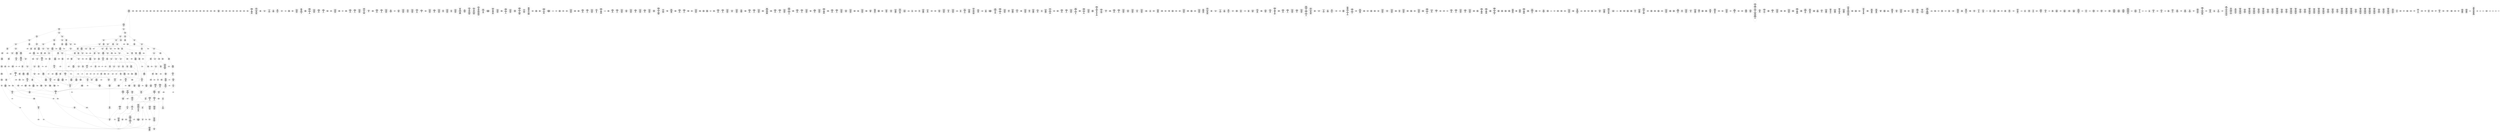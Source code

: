 /* Generated by GvGen v.1.0 (https://www.github.com/stricaud/gvgen) */

digraph G {
compound=true;
   node1 [label="[anywhere]"];
   node2 [label="# 0x0
PUSHX Data
PUSHX Data
MSTORE
PUSHX LogicData
CALLDATASIZE
LT
PUSHX Data
JUMPI
"];
   node3 [label="# 0xd
PUSHX Data
CALLDATALOAD
PUSHX BitData
SHR
PUSHX LogicData
GT
PUSHX Data
JUMPI
"];
   node4 [label="# 0x1e
PUSHX LogicData
GT
PUSHX Data
JUMPI
"];
   node5 [label="# 0x29
PUSHX LogicData
GT
PUSHX Data
JUMPI
"];
   node6 [label="# 0x34
PUSHX LogicData
EQ
PUSHX Data
JUMPI
"];
   node7 [label="# 0x3f
PUSHX LogicData
EQ
PUSHX Data
JUMPI
"];
   node8 [label="# 0x4a
PUSHX LogicData
EQ
PUSHX Data
JUMPI
"];
   node9 [label="# 0x55
PUSHX LogicData
EQ
PUSHX Data
JUMPI
"];
   node10 [label="# 0x60
PUSHX LogicData
EQ
PUSHX Data
JUMPI
"];
   node11 [label="# 0x6b
PUSHX LogicData
EQ
PUSHX Data
JUMPI
"];
   node12 [label="# 0x76
PUSHX Data
JUMP
"];
   node13 [label="# 0x7a
JUMPDEST
PUSHX LogicData
EQ
PUSHX Data
JUMPI
"];
   node14 [label="# 0x86
PUSHX LogicData
EQ
PUSHX Data
JUMPI
"];
   node15 [label="# 0x91
PUSHX LogicData
EQ
PUSHX Data
JUMPI
"];
   node16 [label="# 0x9c
PUSHX LogicData
EQ
PUSHX Data
JUMPI
"];
   node17 [label="# 0xa7
PUSHX LogicData
EQ
PUSHX Data
JUMPI
"];
   node18 [label="# 0xb2
PUSHX LogicData
EQ
PUSHX Data
JUMPI
"];
   node19 [label="# 0xbd
PUSHX Data
JUMP
"];
   node20 [label="# 0xc1
JUMPDEST
PUSHX LogicData
GT
PUSHX Data
JUMPI
"];
   node21 [label="# 0xcd
PUSHX LogicData
EQ
PUSHX Data
JUMPI
"];
   node22 [label="# 0xd8
PUSHX LogicData
EQ
PUSHX Data
JUMPI
"];
   node23 [label="# 0xe3
PUSHX LogicData
EQ
PUSHX Data
JUMPI
"];
   node24 [label="# 0xee
PUSHX LogicData
EQ
PUSHX Data
JUMPI
"];
   node25 [label="# 0xf9
PUSHX LogicData
EQ
PUSHX Data
JUMPI
"];
   node26 [label="# 0x104
PUSHX LogicData
EQ
PUSHX Data
JUMPI
"];
   node27 [label="# 0x10f
PUSHX Data
JUMP
"];
   node28 [label="# 0x113
JUMPDEST
PUSHX LogicData
EQ
PUSHX Data
JUMPI
"];
   node29 [label="# 0x11f
PUSHX LogicData
EQ
PUSHX Data
JUMPI
"];
   node30 [label="# 0x12a
PUSHX LogicData
EQ
PUSHX Data
JUMPI
"];
   node31 [label="# 0x135
PUSHX LogicData
EQ
PUSHX Data
JUMPI
"];
   node32 [label="# 0x140
PUSHX LogicData
EQ
PUSHX Data
JUMPI
"];
   node33 [label="# 0x14b
PUSHX LogicData
EQ
PUSHX Data
JUMPI
"];
   node34 [label="# 0x156
PUSHX Data
JUMP
"];
   node35 [label="# 0x15a
JUMPDEST
PUSHX LogicData
GT
PUSHX Data
JUMPI
"];
   node36 [label="# 0x166
PUSHX LogicData
GT
PUSHX Data
JUMPI
"];
   node37 [label="# 0x171
PUSHX LogicData
EQ
PUSHX Data
JUMPI
"];
   node38 [label="# 0x17c
PUSHX LogicData
EQ
PUSHX Data
JUMPI
"];
   node39 [label="# 0x187
PUSHX LogicData
EQ
PUSHX Data
JUMPI
"];
   node40 [label="# 0x192
PUSHX LogicData
EQ
PUSHX Data
JUMPI
"];
   node41 [label="# 0x19d
PUSHX LogicData
EQ
PUSHX Data
JUMPI
"];
   node42 [label="# 0x1a8
PUSHX LogicData
EQ
PUSHX Data
JUMPI
"];
   node43 [label="# 0x1b3
PUSHX Data
JUMP
"];
   node44 [label="# 0x1b7
JUMPDEST
PUSHX LogicData
EQ
PUSHX Data
JUMPI
"];
   node45 [label="# 0x1c3
PUSHX LogicData
EQ
PUSHX Data
JUMPI
"];
   node46 [label="# 0x1ce
PUSHX LogicData
EQ
PUSHX Data
JUMPI
"];
   node47 [label="# 0x1d9
PUSHX LogicData
EQ
PUSHX Data
JUMPI
"];
   node48 [label="# 0x1e4
PUSHX LogicData
EQ
PUSHX Data
JUMPI
"];
   node49 [label="# 0x1ef
PUSHX LogicData
EQ
PUSHX Data
JUMPI
"];
   node50 [label="# 0x1fa
PUSHX Data
JUMP
"];
   node51 [label="# 0x1fe
JUMPDEST
PUSHX LogicData
GT
PUSHX Data
JUMPI
"];
   node52 [label="# 0x20a
PUSHX LogicData
EQ
PUSHX Data
JUMPI
"];
   node53 [label="# 0x215
PUSHX LogicData
EQ
PUSHX Data
JUMPI
"];
   node54 [label="# 0x220
PUSHX LogicData
EQ
PUSHX Data
JUMPI
"];
   node55 [label="# 0x22b
PUSHX LogicData
EQ
PUSHX Data
JUMPI
"];
   node56 [label="# 0x236
PUSHX LogicData
EQ
PUSHX Data
JUMPI
"];
   node57 [label="# 0x241
PUSHX LogicData
EQ
PUSHX Data
JUMPI
"];
   node58 [label="# 0x24c
PUSHX Data
JUMP
"];
   node59 [label="# 0x250
JUMPDEST
PUSHX LogicData
EQ
PUSHX Data
JUMPI
"];
   node60 [label="# 0x25c
PUSHX LogicData
EQ
PUSHX Data
JUMPI
"];
   node61 [label="# 0x267
PUSHX LogicData
EQ
PUSHX Data
JUMPI
"];
   node62 [label="# 0x272
PUSHX LogicData
EQ
PUSHX Data
JUMPI
"];
   node63 [label="# 0x27d
PUSHX LogicData
EQ
PUSHX Data
JUMPI
"];
   node64 [label="# 0x288
PUSHX LogicData
EQ
PUSHX Data
JUMPI
"];
   node65 [label="# 0x293
JUMPDEST
PUSHX Data
REVERT
"];
   node66 [label="# 0x298
JUMPDEST
CALLVALUE
ISZERO
PUSHX Data
JUMPI
"];
   node67 [label="# 0x2a0
PUSHX Data
REVERT
"];
   node68 [label="# 0x2a4
JUMPDEST
PUSHX Data
PUSHX Data
CALLDATASIZE
PUSHX Data
PUSHX Data
JUMP
"];
   node69 [label="# 0x2b3
JUMPDEST
PUSHX Data
JUMP
"];
   node70 [label="# 0x2b8
JUMPDEST
PUSHX MemData
MLOAD
PUSHX Data
PUSHX Data
JUMP
"];
   node71 [label="# 0x2c5
JUMPDEST
PUSHX MemData
MLOAD
SUB
RETURN
"];
   node72 [label="# 0x2ce
JUMPDEST
CALLVALUE
ISZERO
PUSHX Data
JUMPI
"];
   node73 [label="# 0x2d6
PUSHX Data
REVERT
"];
   node74 [label="# 0x2da
JUMPDEST
PUSHX Data
PUSHX Data
JUMP
"];
   node75 [label="# 0x2e3
JUMPDEST
PUSHX MemData
MLOAD
PUSHX Data
PUSHX Data
JUMP
"];
   node76 [label="# 0x2f0
JUMPDEST
CALLVALUE
ISZERO
PUSHX Data
JUMPI
"];
   node77 [label="# 0x2f8
PUSHX Data
REVERT
"];
   node78 [label="# 0x2fc
JUMPDEST
PUSHX Data
PUSHX Data
CALLDATASIZE
PUSHX Data
PUSHX Data
JUMP
"];
   node79 [label="# 0x30b
JUMPDEST
PUSHX Data
JUMP
"];
   node80 [label="# 0x310
JUMPDEST
PUSHX MemData
MLOAD
PUSHX Data
PUSHX Data
JUMP
"];
   node81 [label="# 0x31d
JUMPDEST
CALLVALUE
ISZERO
PUSHX Data
JUMPI
"];
   node82 [label="# 0x325
PUSHX Data
REVERT
"];
   node83 [label="# 0x329
JUMPDEST
PUSHX Data
PUSHX Data
CALLDATASIZE
PUSHX Data
PUSHX Data
JUMP
"];
   node84 [label="# 0x338
JUMPDEST
PUSHX Data
JUMP
"];
   node85 [label="# 0x33d
JUMPDEST
STOP
"];
   node86 [label="# 0x33f
JUMPDEST
CALLVALUE
ISZERO
PUSHX Data
JUMPI
"];
   node87 [label="# 0x347
PUSHX Data
REVERT
"];
   node88 [label="# 0x34b
JUMPDEST
PUSHX Data
PUSHX Data
JUMP
"];
   node89 [label="# 0x354
JUMPDEST
PUSHX MemData
MLOAD
PUSHX Data
PUSHX Data
JUMP
"];
   node90 [label="# 0x361
JUMPDEST
CALLVALUE
ISZERO
PUSHX Data
JUMPI
"];
   node91 [label="# 0x369
PUSHX Data
REVERT
"];
   node92 [label="# 0x36d
JUMPDEST
PUSHX Data
PUSHX Data
CALLDATASIZE
PUSHX Data
PUSHX Data
JUMP
"];
   node93 [label="# 0x37c
JUMPDEST
PUSHX Data
JUMP
"];
   node94 [label="# 0x381
JUMPDEST
CALLVALUE
ISZERO
PUSHX Data
JUMPI
"];
   node95 [label="# 0x389
PUSHX Data
REVERT
"];
   node96 [label="# 0x38d
JUMPDEST
PUSHX Data
PUSHX Data
CALLDATASIZE
PUSHX Data
PUSHX Data
JUMP
"];
   node97 [label="# 0x39c
JUMPDEST
PUSHX Data
JUMP
"];
   node98 [label="# 0x3a1
JUMPDEST
CALLVALUE
ISZERO
PUSHX Data
JUMPI
"];
   node99 [label="# 0x3a9
PUSHX Data
REVERT
"];
   node100 [label="# 0x3ad
JUMPDEST
PUSHX Data
PUSHX Data
JUMP
"];
   node101 [label="# 0x3b6
JUMPDEST
PUSHX Data
PUSHX Data
CALLDATASIZE
PUSHX Data
PUSHX Data
JUMP
"];
   node102 [label="# 0x3c4
JUMPDEST
PUSHX Data
JUMP
"];
   node103 [label="# 0x3c9
JUMPDEST
CALLVALUE
ISZERO
PUSHX Data
JUMPI
"];
   node104 [label="# 0x3d1
PUSHX Data
REVERT
"];
   node105 [label="# 0x3d5
JUMPDEST
PUSHX Data
PUSHX Data
JUMP
"];
   node106 [label="# 0x3de
JUMPDEST
CALLVALUE
ISZERO
PUSHX Data
JUMPI
"];
   node107 [label="# 0x3e6
PUSHX Data
REVERT
"];
   node108 [label="# 0x3ea
JUMPDEST
PUSHX Data
PUSHX Data
CALLDATASIZE
PUSHX Data
PUSHX Data
JUMP
"];
   node109 [label="# 0x3f9
JUMPDEST
PUSHX Data
JUMP
"];
   node110 [label="# 0x3fe
JUMPDEST
CALLVALUE
ISZERO
PUSHX Data
JUMPI
"];
   node111 [label="# 0x406
PUSHX Data
REVERT
"];
   node112 [label="# 0x40a
JUMPDEST
PUSHX Data
PUSHX Data
CALLDATASIZE
PUSHX Data
PUSHX Data
JUMP
"];
   node113 [label="# 0x419
JUMPDEST
PUSHX Data
JUMP
"];
   node114 [label="# 0x41e
JUMPDEST
CALLVALUE
ISZERO
PUSHX Data
JUMPI
"];
   node115 [label="# 0x426
PUSHX Data
REVERT
"];
   node116 [label="# 0x42a
JUMPDEST
PUSHX Data
PUSHX Data
CALLDATASIZE
PUSHX Data
PUSHX Data
JUMP
"];
   node117 [label="# 0x439
JUMPDEST
PUSHX Data
JUMP
"];
   node118 [label="# 0x43e
JUMPDEST
CALLVALUE
ISZERO
PUSHX Data
JUMPI
"];
   node119 [label="# 0x446
PUSHX Data
REVERT
"];
   node120 [label="# 0x44a
JUMPDEST
PUSHX Data
PUSHX Data
CALLDATASIZE
PUSHX Data
PUSHX Data
JUMP
"];
   node121 [label="# 0x459
JUMPDEST
PUSHX Data
JUMP
"];
   node122 [label="# 0x45e
JUMPDEST
CALLVALUE
ISZERO
PUSHX Data
JUMPI
"];
   node123 [label="# 0x466
PUSHX Data
REVERT
"];
   node124 [label="# 0x46a
JUMPDEST
PUSHX Data
PUSHX Data
CALLDATASIZE
PUSHX Data
PUSHX Data
JUMP
"];
   node125 [label="# 0x479
JUMPDEST
PUSHX Data
JUMP
"];
   node126 [label="# 0x47e
JUMPDEST
CALLVALUE
ISZERO
PUSHX Data
JUMPI
"];
   node127 [label="# 0x486
PUSHX Data
REVERT
"];
   node128 [label="# 0x48a
JUMPDEST
PUSHX Data
PUSHX Data
CALLDATASIZE
PUSHX Data
PUSHX Data
JUMP
"];
   node129 [label="# 0x499
JUMPDEST
PUSHX Data
JUMP
"];
   node130 [label="# 0x49e
JUMPDEST
CALLVALUE
ISZERO
PUSHX Data
JUMPI
"];
   node131 [label="# 0x4a6
PUSHX Data
REVERT
"];
   node132 [label="# 0x4aa
JUMPDEST
PUSHX Data
PUSHX Data
JUMP
"];
   node133 [label="# 0x4b3
JUMPDEST
CALLVALUE
ISZERO
PUSHX Data
JUMPI
"];
   node134 [label="# 0x4bb
PUSHX Data
REVERT
"];
   node135 [label="# 0x4bf
JUMPDEST
PUSHX Data
PUSHX Data
CALLDATASIZE
PUSHX Data
PUSHX Data
JUMP
"];
   node136 [label="# 0x4ce
JUMPDEST
PUSHX Data
JUMP
"];
   node137 [label="# 0x4d3
JUMPDEST
CALLVALUE
ISZERO
PUSHX Data
JUMPI
"];
   node138 [label="# 0x4db
PUSHX Data
REVERT
"];
   node139 [label="# 0x4df
JUMPDEST
PUSHX Data
PUSHX Data
CALLDATASIZE
PUSHX Data
PUSHX Data
JUMP
"];
   node140 [label="# 0x4ee
JUMPDEST
PUSHX Data
JUMP
"];
   node141 [label="# 0x4f3
JUMPDEST
CALLVALUE
ISZERO
PUSHX Data
JUMPI
"];
   node142 [label="# 0x4fb
PUSHX Data
REVERT
"];
   node143 [label="# 0x4ff
JUMPDEST
PUSHX Data
PUSHX Data
CALLDATASIZE
PUSHX Data
PUSHX Data
JUMP
"];
   node144 [label="# 0x50e
JUMPDEST
PUSHX Data
JUMP
"];
   node145 [label="# 0x513
JUMPDEST
CALLVALUE
ISZERO
PUSHX Data
JUMPI
"];
   node146 [label="# 0x51b
PUSHX Data
REVERT
"];
   node147 [label="# 0x51f
JUMPDEST
PUSHX Data
PUSHX Data
JUMP
"];
   node148 [label="# 0x528
JUMPDEST
CALLVALUE
ISZERO
PUSHX Data
JUMPI
"];
   node149 [label="# 0x530
PUSHX Data
REVERT
"];
   node150 [label="# 0x534
JUMPDEST
PUSHX Data
PUSHX Data
CALLDATASIZE
PUSHX Data
PUSHX Data
JUMP
"];
   node151 [label="# 0x543
JUMPDEST
PUSHX Data
JUMP
"];
   node152 [label="# 0x548
JUMPDEST
CALLVALUE
ISZERO
PUSHX Data
JUMPI
"];
   node153 [label="# 0x550
PUSHX Data
REVERT
"];
   node154 [label="# 0x554
JUMPDEST
PUSHX Data
PUSHX Data
CALLDATASIZE
PUSHX Data
PUSHX Data
JUMP
"];
   node155 [label="# 0x563
JUMPDEST
PUSHX Data
JUMP
"];
   node156 [label="# 0x568
JUMPDEST
CALLVALUE
ISZERO
PUSHX Data
JUMPI
"];
   node157 [label="# 0x570
PUSHX Data
REVERT
"];
   node158 [label="# 0x574
JUMPDEST
PUSHX Data
PUSHX Data
CALLDATASIZE
PUSHX Data
PUSHX Data
JUMP
"];
   node159 [label="# 0x583
JUMPDEST
PUSHX Data
JUMP
"];
   node160 [label="# 0x588
JUMPDEST
CALLVALUE
ISZERO
PUSHX Data
JUMPI
"];
   node161 [label="# 0x590
PUSHX Data
REVERT
"];
   node162 [label="# 0x594
JUMPDEST
PUSHX Data
PUSHX Data
JUMP
"];
   node163 [label="# 0x59d
JUMPDEST
CALLVALUE
ISZERO
PUSHX Data
JUMPI
"];
   node164 [label="# 0x5a5
PUSHX Data
REVERT
"];
   node165 [label="# 0x5a9
JUMPDEST
PUSHX Data
PUSHX Data
CALLDATASIZE
PUSHX Data
PUSHX Data
JUMP
"];
   node166 [label="# 0x5b8
JUMPDEST
PUSHX Data
JUMP
"];
   node167 [label="# 0x5bd
JUMPDEST
CALLVALUE
ISZERO
PUSHX Data
JUMPI
"];
   node168 [label="# 0x5c5
PUSHX Data
REVERT
"];
   node169 [label="# 0x5c9
JUMPDEST
PUSHX Data
PUSHX Data
JUMP
"];
   node170 [label="# 0x5d2
JUMPDEST
CALLVALUE
ISZERO
PUSHX Data
JUMPI
"];
   node171 [label="# 0x5da
PUSHX Data
REVERT
"];
   node172 [label="# 0x5de
JUMPDEST
PUSHX Data
PUSHX Data
CALLDATASIZE
PUSHX Data
PUSHX Data
JUMP
"];
   node173 [label="# 0x5ed
JUMPDEST
PUSHX Data
JUMP
"];
   node174 [label="# 0x5f2
JUMPDEST
CALLVALUE
ISZERO
PUSHX Data
JUMPI
"];
   node175 [label="# 0x5fa
PUSHX Data
REVERT
"];
   node176 [label="# 0x5fe
JUMPDEST
PUSHX Data
PUSHX Data
JUMP
"];
   node177 [label="# 0x607
JUMPDEST
CALLVALUE
ISZERO
PUSHX Data
JUMPI
"];
   node178 [label="# 0x60f
PUSHX Data
REVERT
"];
   node179 [label="# 0x613
JUMPDEST
PUSHX Data
PUSHX Data
CALLDATASIZE
PUSHX Data
PUSHX Data
JUMP
"];
   node180 [label="# 0x622
JUMPDEST
PUSHX Data
JUMP
"];
   node181 [label="# 0x627
JUMPDEST
CALLVALUE
ISZERO
PUSHX Data
JUMPI
"];
   node182 [label="# 0x62f
PUSHX Data
REVERT
"];
   node183 [label="# 0x633
JUMPDEST
PUSHX Data
PUSHX Data
CALLDATASIZE
PUSHX Data
PUSHX Data
JUMP
"];
   node184 [label="# 0x642
JUMPDEST
PUSHX Data
JUMP
"];
   node185 [label="# 0x647
JUMPDEST
CALLVALUE
ISZERO
PUSHX Data
JUMPI
"];
   node186 [label="# 0x64f
PUSHX Data
REVERT
"];
   node187 [label="# 0x653
JUMPDEST
PUSHX Data
PUSHX Data
CALLDATASIZE
PUSHX Data
PUSHX Data
JUMP
"];
   node188 [label="# 0x662
JUMPDEST
PUSHX Data
JUMP
"];
   node189 [label="# 0x667
JUMPDEST
PUSHX MemData
MLOAD
PUSHX Data
PUSHX Data
JUMP
"];
   node190 [label="# 0x674
JUMPDEST
CALLVALUE
ISZERO
PUSHX Data
JUMPI
"];
   node191 [label="# 0x67c
PUSHX Data
REVERT
"];
   node192 [label="# 0x680
JUMPDEST
PUSHX Data
PUSHX Data
CALLDATASIZE
PUSHX Data
PUSHX Data
JUMP
"];
   node193 [label="# 0x68f
JUMPDEST
PUSHX Data
JUMP
"];
   node194 [label="# 0x694
JUMPDEST
CALLVALUE
ISZERO
PUSHX Data
JUMPI
"];
   node195 [label="# 0x69c
PUSHX Data
REVERT
"];
   node196 [label="# 0x6a0
JUMPDEST
PUSHX Data
PUSHX Data
CALLDATASIZE
PUSHX Data
PUSHX Data
JUMP
"];
   node197 [label="# 0x6af
JUMPDEST
PUSHX Data
JUMP
"];
   node198 [label="# 0x6b4
JUMPDEST
CALLVALUE
ISZERO
PUSHX Data
JUMPI
"];
   node199 [label="# 0x6bc
PUSHX Data
REVERT
"];
   node200 [label="# 0x6c0
JUMPDEST
PUSHX Data
PUSHX Data
JUMP
"];
   node201 [label="# 0x6c9
JUMPDEST
CALLVALUE
ISZERO
PUSHX Data
JUMPI
"];
   node202 [label="# 0x6d1
PUSHX Data
REVERT
"];
   node203 [label="# 0x6d5
JUMPDEST
PUSHX Data
PUSHX Data
JUMP
"];
   node204 [label="# 0x6de
JUMPDEST
CALLVALUE
ISZERO
PUSHX Data
JUMPI
"];
   node205 [label="# 0x6e6
PUSHX Data
REVERT
"];
   node206 [label="# 0x6ea
JUMPDEST
PUSHX Data
PUSHX Data
JUMP
"];
   node207 [label="# 0x6f3
JUMPDEST
CALLVALUE
ISZERO
PUSHX Data
JUMPI
"];
   node208 [label="# 0x6fb
PUSHX Data
REVERT
"];
   node209 [label="# 0x6ff
JUMPDEST
PUSHX Data
PUSHX Data
CALLDATASIZE
PUSHX Data
PUSHX Data
JUMP
"];
   node210 [label="# 0x70e
JUMPDEST
PUSHX Data
JUMP
"];
   node211 [label="# 0x713
JUMPDEST
CALLVALUE
ISZERO
PUSHX Data
JUMPI
"];
   node212 [label="# 0x71b
PUSHX Data
REVERT
"];
   node213 [label="# 0x71f
JUMPDEST
PUSHX Data
PUSHX Data
JUMP
"];
   node214 [label="# 0x728
JUMPDEST
CALLVALUE
ISZERO
PUSHX Data
JUMPI
"];
   node215 [label="# 0x730
PUSHX Data
REVERT
"];
   node216 [label="# 0x734
JUMPDEST
PUSHX Data
PUSHX Data
CALLDATASIZE
PUSHX Data
PUSHX Data
JUMP
"];
   node217 [label="# 0x743
JUMPDEST
PUSHX Data
JUMP
"];
   node218 [label="# 0x748
JUMPDEST
CALLVALUE
ISZERO
PUSHX Data
JUMPI
"];
   node219 [label="# 0x750
PUSHX Data
REVERT
"];
   node220 [label="# 0x754
JUMPDEST
PUSHX Data
PUSHX Data
CALLDATASIZE
PUSHX Data
PUSHX Data
JUMP
"];
   node221 [label="# 0x763
JUMPDEST
PUSHX Data
JUMP
"];
   node222 [label="# 0x768
JUMPDEST
CALLVALUE
ISZERO
PUSHX Data
JUMPI
"];
   node223 [label="# 0x770
PUSHX Data
REVERT
"];
   node224 [label="# 0x774
JUMPDEST
PUSHX Data
PUSHX Data
CALLDATASIZE
PUSHX Data
PUSHX Data
JUMP
"];
   node225 [label="# 0x783
JUMPDEST
PUSHX Data
JUMP
"];
   node226 [label="# 0x788
JUMPDEST
CALLVALUE
ISZERO
PUSHX Data
JUMPI
"];
   node227 [label="# 0x790
PUSHX Data
REVERT
"];
   node228 [label="# 0x794
JUMPDEST
PUSHX Data
PUSHX Data
JUMP
"];
   node229 [label="# 0x79d
JUMPDEST
CALLVALUE
ISZERO
PUSHX Data
JUMPI
"];
   node230 [label="# 0x7a5
PUSHX Data
REVERT
"];
   node231 [label="# 0x7a9
JUMPDEST
PUSHX Data
PUSHX Data
JUMP
"];
   node232 [label="# 0x7b2
JUMPDEST
CALLVALUE
ISZERO
PUSHX Data
JUMPI
"];
   node233 [label="# 0x7ba
PUSHX Data
REVERT
"];
   node234 [label="# 0x7be
JUMPDEST
PUSHX Data
PUSHX Data
CALLDATASIZE
PUSHX Data
PUSHX Data
JUMP
"];
   node235 [label="# 0x7cd
JUMPDEST
PUSHX Data
JUMP
"];
   node236 [label="# 0x7d2
JUMPDEST
CALLVALUE
ISZERO
PUSHX Data
JUMPI
"];
   node237 [label="# 0x7da
PUSHX Data
REVERT
"];
   node238 [label="# 0x7de
JUMPDEST
PUSHX Data
PUSHX Data
CALLDATASIZE
PUSHX Data
PUSHX Data
JUMP
"];
   node239 [label="# 0x7ed
JUMPDEST
PUSHX Data
JUMP
"];
   node240 [label="# 0x7f2
JUMPDEST
CALLVALUE
ISZERO
PUSHX Data
JUMPI
"];
   node241 [label="# 0x7fa
PUSHX Data
REVERT
"];
   node242 [label="# 0x7fe
JUMPDEST
PUSHX Data
PUSHX Data
JUMP
"];
   node243 [label="# 0x807
JUMPDEST
CALLVALUE
ISZERO
PUSHX Data
JUMPI
"];
   node244 [label="# 0x80f
PUSHX Data
REVERT
"];
   node245 [label="# 0x813
JUMPDEST
PUSHX Data
PUSHX Data
JUMP
"];
   node246 [label="# 0x81c
JUMPDEST
PUSHX ArithData
PUSHX BitData
PUSHX BitData
SHL
SUB
NOT
AND
PUSHX Data
MSTORE
PUSHX Data
PUSHX Data
MSTORE
PUSHX Data
SHA3
SLOAD
PUSHX BitData
AND
"];
   node247 [label="# 0x83a
JUMPDEST
JUMP
"];
   node248 [label="# 0x83f
JUMPDEST
PUSHX Data
PUSHX StorData
SLOAD
PUSHX Data
PUSHX Data
JUMP
"];
   node249 [label="# 0x84e
JUMPDEST
PUSHX ArithData
ADD
PUSHX ArithData
DIV
MUL
PUSHX ArithData
ADD
PUSHX MemData
MLOAD
ADD
PUSHX Data
MSTORE
MSTORE
PUSHX ArithData
ADD
SLOAD
PUSHX Data
PUSHX Data
JUMP
"];
   node250 [label="# 0x87a
JUMPDEST
ISZERO
PUSHX Data
JUMPI
"];
   node251 [label="# 0x881
PUSHX LogicData
LT
PUSHX Data
JUMPI
"];
   node252 [label="# 0x889
PUSHX ArithData
SLOAD
DIV
MUL
MSTORE
PUSHX ArithData
ADD
PUSHX Data
JUMP
"];
   node253 [label="# 0x89c
JUMPDEST
ADD
PUSHX Data
MSTORE
PUSHX Data
PUSHX Data
SHA3
"];
   node254 [label="# 0x8aa
JUMPDEST
SLOAD
MSTORE
PUSHX ArithData
ADD
PUSHX ArithData
ADD
GT
PUSHX Data
JUMPI
"];
   node255 [label="# 0x8be
SUB
PUSHX BitData
AND
ADD
"];
   node256 [label="# 0x8c7
JUMPDEST
JUMP
"];
   node257 [label="# 0x8d1
JUMPDEST
PUSHX Data
PUSHX Data
PUSHX Data
JUMP
"];
   node258 [label="# 0x8dc
JUMPDEST
PUSHX Data
JUMPI
"];
   node259 [label="# 0x8e1
PUSHX MemData
MLOAD
PUSHX BitData
PUSHX BitData
SHL
MSTORE
PUSHX ArithData
ADD
PUSHX Data
PUSHX Data
JUMP
"];
   node260 [label="# 0x8f8
JUMPDEST
PUSHX MemData
MLOAD
SUB
REVERT
"];
   node261 [label="# 0x901
JUMPDEST
PUSHX Data
MSTORE
PUSHX Data
PUSHX Data
MSTORE
PUSHX Data
SHA3
SLOAD
PUSHX ArithData
PUSHX BitData
PUSHX BitData
SHL
SUB
AND
JUMP
"];
   node262 [label="# 0x91d
JUMPDEST
PUSHX Data
PUSHX Data
PUSHX Data
JUMP
"];
   node263 [label="# 0x928
JUMPDEST
PUSHX ArithData
PUSHX BitData
PUSHX BitData
SHL
SUB
AND
PUSHX ArithData
PUSHX BitData
PUSHX BitData
SHL
SUB
AND
EQ
ISZERO
PUSHX Data
JUMPI
"];
   node264 [label="# 0x945
PUSHX MemData
MLOAD
PUSHX BitData
PUSHX BitData
SHL
MSTORE
PUSHX ArithData
ADD
PUSHX Data
PUSHX Data
JUMP
"];
   node265 [label="# 0x95c
JUMPDEST
PUSHX ArithData
PUSHX BitData
PUSHX BitData
SHL
SUB
AND
PUSHX Data
PUSHX Data
JUMP
"];
   node266 [label="# 0x96e
JUMPDEST
PUSHX ArithData
PUSHX BitData
PUSHX BitData
SHL
SUB
AND
EQ
PUSHX Data
JUMPI
"];
   node267 [label="# 0x97e
PUSHX Data
PUSHX Data
PUSHX Data
JUMP
"];
   node268 [label="# 0x98a
JUMPDEST
PUSHX Data
JUMPI
"];
   node269 [label="# 0x98f
PUSHX MemData
MLOAD
PUSHX BitData
PUSHX BitData
SHL
MSTORE
PUSHX ArithData
ADD
PUSHX Data
PUSHX Data
JUMP
"];
   node270 [label="# 0x9a6
JUMPDEST
PUSHX Data
PUSHX Data
JUMP
"];
   node271 [label="# 0x9b0
JUMPDEST
JUMP
"];
   node272 [label="# 0x9b5
JUMPDEST
PUSHX StorData
SLOAD
JUMP
"];
   node273 [label="# 0x9bb
JUMPDEST
PUSHX Data
PUSHX Data
JUMP
"];
   node274 [label="# 0x9c3
JUMPDEST
PUSHX ArithData
PUSHX BitData
PUSHX BitData
SHL
SUB
AND
PUSHX Data
PUSHX Data
JUMP
"];
   node275 [label="# 0x9d4
JUMPDEST
PUSHX ArithData
PUSHX BitData
PUSHX BitData
SHL
SUB
AND
EQ
PUSHX Data
JUMPI
"];
   node276 [label="# 0x9e3
PUSHX MemData
MLOAD
PUSHX BitData
PUSHX BitData
SHL
MSTORE
PUSHX ArithData
ADD
PUSHX Data
PUSHX Data
JUMP
"];
   node277 [label="# 0x9fa
JUMPDEST
PUSHX StorData
SLOAD
PUSHX BitData
NOT
AND
PUSHX ArithData
ISZERO
ISZERO
MUL
OR
SSTORE
PUSHX MemData
MLOAD
PUSHX Data
PUSHX Data
PUSHX Data
JUMP
"];
   node278 [label="# 0xa3d
JUMPDEST
PUSHX MemData
MLOAD
SUB
LOGX
JUMP
"];
   node279 [label="# 0xa48
JUMPDEST
PUSHX Data
PUSHX Data
JUMP
"];
   node280 [label="# 0xa50
JUMPDEST
PUSHX ArithData
PUSHX BitData
PUSHX BitData
SHL
SUB
AND
PUSHX Data
PUSHX Data
JUMP
"];
   node281 [label="# 0xa61
JUMPDEST
PUSHX ArithData
PUSHX BitData
PUSHX BitData
SHL
SUB
AND
EQ
PUSHX Data
JUMPI
"];
   node282 [label="# 0xa70
PUSHX MemData
MLOAD
PUSHX BitData
PUSHX BitData
SHL
MSTORE
PUSHX ArithData
ADD
PUSHX Data
PUSHX Data
JUMP
"];
   node283 [label="# 0xa87
JUMPDEST
MLOAD
PUSHX Data
PUSHX Data
PUSHX ArithData
ADD
PUSHX Data
JUMP
"];
   node284 [label="# 0xa9a
JUMPDEST
JUMP
"];
   node285 [label="# 0xa9e
JUMPDEST
PUSHX Data
PUSHX Data
PUSHX Data
PUSHX Data
JUMP
"];
   node286 [label="# 0xaaa
JUMPDEST
JUMP
"];
   node287 [label="# 0xaaf
JUMPDEST
PUSHX StorData
SLOAD
PUSHX BitData
AND
PUSHX Data
JUMPI
"];
   node288 [label="# 0xaba
PUSHX MemData
MLOAD
PUSHX BitData
PUSHX BitData
SHL
MSTORE
PUSHX ArithData
ADD
PUSHX Data
PUSHX Data
JUMP
"];
   node289 [label="# 0xad1
JUMPDEST
PUSHX StorData
SLOAD
PUSHX Data
DIV
PUSHX BitData
AND
PUSHX Data
JUMPI
"];
   node290 [label="# 0xae1
PUSHX MemData
MLOAD
PUSHX BitData
PUSHX BitData
SHL
MSTORE
PUSHX ArithData
ADD
PUSHX Data
PUSHX Data
JUMP
"];
   node291 [label="# 0xaf8
JUMPDEST
PUSHX ArithData
PUSHX BitData
PUSHX BitData
SHL
SUB
AND
ISZERO
ISZERO
PUSHX Data
JUMPI
"];
   node292 [label="# 0xb0b
CALLER
PUSHX ArithData
PUSHX BitData
PUSHX BitData
SHL
SUB
AND
EQ
"];
   node293 [label="# 0xb18
JUMPDEST
PUSHX Data
JUMPI
"];
   node294 [label="# 0xb1d
PUSHX MemData
MLOAD
PUSHX BitData
PUSHX BitData
SHL
MSTORE
PUSHX ArithData
ADD
PUSHX Data
PUSHX Data
JUMP
"];
   node295 [label="# 0xb34
JUMPDEST
PUSHX ArithData
PUSHX BitData
PUSHX BitData
SHL
SUB
AND
PUSHX Data
JUMPI
"];
   node296 [label="# 0xb43
PUSHX MemData
MLOAD
PUSHX BitData
PUSHX BitData
SHL
MSTORE
PUSHX ArithData
ADD
PUSHX Data
PUSHX Data
JUMP
"];
   node297 [label="# 0xb5a
JUMPDEST
TIMESTAMP
GT
ISZERO
PUSHX Data
JUMPI
"];
   node298 [label="# 0xb63
PUSHX MemData
MLOAD
PUSHX BitData
PUSHX BitData
SHL
MSTORE
PUSHX ArithData
ADD
PUSHX Data
PUSHX Data
JUMP
"];
   node299 [label="# 0xb7a
JUMPDEST
CALLVALUE
LT
ISZERO
PUSHX Data
JUMPI
"];
   node300 [label="# 0xb83
PUSHX MemData
MLOAD
PUSHX BitData
PUSHX BitData
SHL
MSTORE
PUSHX ArithData
ADD
PUSHX Data
PUSHX Data
JUMP
"];
   node301 [label="# 0xb9a
JUMPDEST
PUSHX Data
MLOAD
ADD
MSTORE
PUSHX Data
MSTORE
PUSHX BitData
PUSHX BitData
SHL
PUSHX ArithData
ADD
MSTORE
PUSHX Data
PUSHX Data
PUSHX Data
PUSHX Data
PUSHX Data
JUMP
"];
   node302 [label="# 0xc0c
JUMPDEST
ADDRESS
PUSHX MemData
MLOAD
PUSHX ArithData
ADD
PUSHX Data
PUSHX Data
JUMP
"];
   node303 [label="# 0xc20
JUMPDEST
PUSHX MemData
MLOAD
PUSHX ArithData
SUB
SUB
MSTORE
PUSHX Data
MSTORE
MLOAD
PUSHX ArithData
ADD
SHA3
PUSHX Data
PUSHX Data
PUSHX MemData
MLOAD
PUSHX ArithData
ADD
PUSHX Data
PUSHX Data
JUMP
"];
   node304 [label="# 0xc77
JUMPDEST
PUSHX MemData
MLOAD
PUSHX ArithData
SUB
SUB
MSTORE
PUSHX Data
MSTORE
MLOAD
PUSHX ArithData
ADD
SHA3
PUSHX Data
PUSHX MemData
MLOAD
PUSHX ArithData
ADD
PUSHX Data
PUSHX Data
JUMP
"];
   node305 [label="# 0xca4
JUMPDEST
PUSHX MemData
MLOAD
PUSHX ArithData
SUB
SUB
MSTORE
PUSHX Data
MSTORE
MLOAD
PUSHX ArithData
ADD
SHA3
PUSHX Data
PUSHX Data
PUSHX MemData
MLOAD
PUSHX Data
MSTORE
PUSHX ArithData
ADD
PUSHX Data
MSTORE
PUSHX MemData
MLOAD
PUSHX Data
PUSHX Data
JUMP
"];
   node306 [label="# 0xce1
JUMPDEST
PUSHX Data
PUSHX MemData
MLOAD
PUSHX ArithData
SUB
SUB
GAS
STATICCALL
ISZERO
ISZERO
PUSHX Data
JUMPI
"];
   node307 [label="# 0xcfa
RETURNDATASIZE
PUSHX Data
RETURNDATACOPY
RETURNDATASIZE
PUSHX Data
REVERT
"];
   node308 [label="# 0xd03
JUMPDEST
PUSHX MemData
MLOAD
PUSHX BitData
NOT
ADD
MLOAD
PUSHX Data
MSTORE
PUSHX Data
PUSHX Data
MSTORE
SHA3
SLOAD
PUSHX BitData
AND
ISZERO
PUSHX Data
JUMPI
"];
   node309 [label="# 0xd2b
PUSHX MemData
MLOAD
PUSHX BitData
PUSHX BitData
SHL
MSTORE
PUSHX ArithData
ADD
PUSHX Data
PUSHX Data
JUMP
"];
   node310 [label="# 0xd42
JUMPDEST
PUSHX Data
PUSHX Data
JUMP
"];
   node311 [label="# 0xd4a
JUMPDEST
PUSHX ArithData
PUSHX BitData
PUSHX BitData
SHL
SUB
AND
PUSHX ArithData
PUSHX BitData
PUSHX BitData
SHL
SUB
AND
EQ
PUSHX Data
JUMPI
"];
   node312 [label="# 0xd63
PUSHX MemData
MLOAD
PUSHX BitData
PUSHX BitData
SHL
MSTORE
PUSHX ArithData
ADD
PUSHX Data
PUSHX Data
JUMP
"];
   node313 [label="# 0xd7a
JUMPDEST
PUSHX Data
PUSHX StorData
SLOAD
PUSHX Data
JUMP
"];
   node314 [label="# 0xd86
JUMPDEST
PUSHX ArithData
PUSHX BitData
PUSHX BitData
SHL
SUB
AND
PUSHX ArithData
PUSHX BitData
PUSHX BitData
SHL
SUB
AND
PUSHX StorData
SLOAD
PUSHX Data
TIMESTAMP
PUSHX MemData
MLOAD
PUSHX Data
PUSHX Data
JUMP
"];
   node315 [label="# 0xdd2
JUMPDEST
PUSHX MemData
MLOAD
SUB
LOGX
PUSHX StorData
SLOAD
PUSHX Data
PUSHX Data
PUSHX Data
JUMP
"];
   node316 [label="# 0xde8
JUMPDEST
PUSHX Data
SSTORE
PUSHX Data
MSTORE
PUSHX Data
PUSHX Data
MSTORE
PUSHX Data
SHA3
SLOAD
PUSHX BitData
NOT
AND
PUSHX BitData
OR
SSTORE
PUSHX StorData
SLOAD
PUSHX Data
PUSHX Data
PUSHX Data
PUSHX Data
JUMP
"];
   node317 [label="# 0xe19
JUMPDEST
PUSHX Data
JUMP
"];
   node318 [label="# 0xe1f
JUMPDEST
PUSHX Data
PUSHX Data
PUSHX Data
JUMP
"];
   node319 [label="# 0xe2d
JUMPDEST
ISZERO
PUSHX Data
JUMPI
"];
   node320 [label="# 0xe36
PUSHX MemData
MLOAD
PUSHX ArithData
PUSHX BitData
PUSHX BitData
SHL
SUB
AND
ISZERO
PUSHX ArithData
MUL
PUSHX Data
CALL
ISZERO
ISZERO
PUSHX Data
JUMPI
"];
   node321 [label="# 0xe62
RETURNDATASIZE
PUSHX Data
RETURNDATACOPY
RETURNDATASIZE
PUSHX Data
REVERT
"];
   node322 [label="# 0xe6b
JUMPDEST
"];
   node323 [label="# 0xe6d
JUMPDEST
JUMP
"];
   node324 [label="# 0xe7e
JUMPDEST
PUSHX Data
JUMP
"];
   node325 [label="# 0xea2
JUMPDEST
PUSHX Data
PUSHX Data
PUSHX Data
JUMP
"];
   node326 [label="# 0xead
JUMPDEST
PUSHX Data
JUMP
"];
   node327 [label="# 0xeb3
JUMPDEST
PUSHX Data
JUMPI
"];
   node328 [label="# 0xeb8
PUSHX MemData
MLOAD
PUSHX BitData
PUSHX BitData
SHL
MSTORE
PUSHX ArithData
ADD
PUSHX Data
PUSHX Data
JUMP
"];
   node329 [label="# 0xecf
JUMPDEST
PUSHX Data
PUSHX Data
JUMP
"];
   node330 [label="# 0xeda
JUMPDEST
PUSHX Data
PUSHX Data
JUMP
"];
   node331 [label="# 0xee2
JUMPDEST
PUSHX ArithData
PUSHX BitData
PUSHX BitData
SHL
SUB
AND
PUSHX Data
PUSHX Data
JUMP
"];
   node332 [label="# 0xef3
JUMPDEST
PUSHX ArithData
PUSHX BitData
PUSHX BitData
SHL
SUB
AND
EQ
PUSHX Data
JUMPI
"];
   node333 [label="# 0xf02
PUSHX MemData
MLOAD
PUSHX BitData
PUSHX BitData
SHL
MSTORE
PUSHX ArithData
ADD
PUSHX Data
PUSHX Data
JUMP
"];
   node334 [label="# 0xf19
JUMPDEST
PUSHX StorData
SLOAD
PUSHX BitData
NOT
AND
ISZERO
ISZERO
OR
SSTORE
JUMP
"];
   node335 [label="# 0xf2c
JUMPDEST
PUSHX ArithData
PUSHX BitData
PUSHX BitData
SHL
SUB
AND
PUSHX Data
MSTORE
PUSHX Data
PUSHX Data
MSTORE
PUSHX Data
SHA3
PUSHX Data
PUSHX Data
JUMP
"];
   node336 [label="# 0xf4e
JUMPDEST
"];
   node337 [label="# 0xf51
JUMPDEST
JUMP
"];
   node338 [label="# 0xf57
JUMPDEST
PUSHX Data
PUSHX Data
JUMP
"];
   node339 [label="# 0xf5f
JUMPDEST
PUSHX ArithData
PUSHX BitData
PUSHX BitData
SHL
SUB
AND
PUSHX Data
PUSHX Data
JUMP
"];
   node340 [label="# 0xf70
JUMPDEST
PUSHX ArithData
PUSHX BitData
PUSHX BitData
SHL
SUB
AND
EQ
PUSHX Data
JUMPI
"];
   node341 [label="# 0xf7f
PUSHX MemData
MLOAD
PUSHX BitData
PUSHX BitData
SHL
MSTORE
PUSHX ArithData
ADD
PUSHX Data
PUSHX Data
JUMP
"];
   node342 [label="# 0xf96
JUMPDEST
PUSHX StorData
SLOAD
PUSHX BitData
AND
PUSHX Data
JUMPI
"];
   node343 [label="# 0xfa1
PUSHX MemData
MLOAD
PUSHX BitData
PUSHX BitData
SHL
MSTORE
PUSHX ArithData
ADD
PUSHX Data
PUSHX Data
JUMP
"];
   node344 [label="# 0xfb8
JUMPDEST
PUSHX ArithData
PUSHX BitData
PUSHX BitData
SHL
SUB
AND
PUSHX Data
JUMPI
"];
   node345 [label="# 0xfc7
PUSHX MemData
MLOAD
PUSHX BitData
PUSHX BitData
SHL
MSTORE
PUSHX ArithData
ADD
PUSHX Data
PUSHX Data
JUMP
"];
   node346 [label="# 0xfde
JUMPDEST
PUSHX ArithData
PUSHX BitData
PUSHX BitData
SHL
SUB
AND
PUSHX Data
JUMPI
"];
   node347 [label="# 0xfed
PUSHX MemData
MLOAD
PUSHX BitData
PUSHX BitData
SHL
MSTORE
PUSHX ArithData
ADD
PUSHX Data
PUSHX Data
JUMP
"];
   node348 [label="# 0x1004
JUMPDEST
PUSHX Data
PUSHX StorData
SLOAD
PUSHX Data
JUMP
"];
   node349 [label="# 0x1010
JUMPDEST
PUSHX ArithData
PUSHX BitData
PUSHX BitData
SHL
SUB
AND
PUSHX ArithData
PUSHX BitData
PUSHX BitData
SHL
SUB
AND
PUSHX StorData
SLOAD
PUSHX Data
TIMESTAMP
PUSHX MemData
MLOAD
PUSHX Data
PUSHX Data
JUMP
"];
   node350 [label="# 0x105c
JUMPDEST
PUSHX MemData
MLOAD
SUB
LOGX
PUSHX StorData
SLOAD
PUSHX Data
PUSHX Data
PUSHX Data
JUMP
"];
   node351 [label="# 0x1072
JUMPDEST
PUSHX Data
SSTORE
JUMP
"];
   node352 [label="# 0x107c
JUMPDEST
PUSHX Data
PUSHX MemData
MLOAD
PUSHX ArithData
ADD
PUSHX Data
MSTORE
PUSHX Data
MSTORE
PUSHX Data
JUMP
"];
   node353 [label="# 0x1097
JUMPDEST
PUSHX Data
PUSHX Data
JUMP
"];
   node354 [label="# 0x109f
JUMPDEST
PUSHX ArithData
PUSHX BitData
PUSHX BitData
SHL
SUB
AND
PUSHX Data
PUSHX Data
JUMP
"];
   node355 [label="# 0x10b0
JUMPDEST
PUSHX ArithData
PUSHX BitData
PUSHX BitData
SHL
SUB
AND
EQ
PUSHX Data
JUMPI
"];
   node356 [label="# 0x10c0
PUSHX Data
PUSHX Data
PUSHX Data
JUMP
"];
   node357 [label="# 0x10cb
JUMPDEST
PUSHX Data
JUMPI
"];
   node358 [label="# 0x10d0
PUSHX MemData
MLOAD
PUSHX BitData
PUSHX BitData
SHL
MSTORE
PUSHX ArithData
ADD
PUSHX Data
PUSHX Data
JUMP
"];
   node359 [label="# 0x10e7
JUMPDEST
PUSHX Data
PUSHX Data
JUMP
"];
   node360 [label="# 0x10f0
JUMPDEST
JUMP
"];
   node361 [label="# 0x10f3
JUMPDEST
PUSHX StorData
SLOAD
PUSHX BitData
AND
JUMP
"];
   node362 [label="# 0x10fc
JUMPDEST
PUSHX Data
PUSHX Data
PUSHX Data
JUMP
"];
   node363 [label="# 0x1107
JUMPDEST
PUSHX Data
PUSHX Data
PUSHX Data
PUSHX Data
JUMP
"];
   node364 [label="# 0x1115
JUMPDEST
JUMP
"];
   node365 [label="# 0x111d
JUMPDEST
PUSHX Data
PUSHX Data
JUMP
"];
   node366 [label="# 0x1125
JUMPDEST
PUSHX ArithData
PUSHX BitData
PUSHX BitData
SHL
SUB
AND
PUSHX Data
PUSHX Data
JUMP
"];
   node367 [label="# 0x1136
JUMPDEST
PUSHX ArithData
PUSHX BitData
PUSHX BitData
SHL
SUB
AND
EQ
PUSHX Data
JUMPI
"];
   node368 [label="# 0x1145
PUSHX MemData
MLOAD
PUSHX BitData
PUSHX BitData
SHL
MSTORE
PUSHX ArithData
ADD
PUSHX Data
PUSHX Data
JUMP
"];
   node369 [label="# 0x115c
JUMPDEST
PUSHX LogicData
GT
ISZERO
PUSHX Data
JUMPI
"];
   node370 [label="# 0x1166
PUSHX MemData
MLOAD
PUSHX BitData
PUSHX BitData
SHL
MSTORE
PUSHX ArithData
ADD
PUSHX Data
PUSHX Data
JUMP
"];
   node371 [label="# 0x117d
JUMPDEST
PUSHX Data
SSTORE
PUSHX MemData
MLOAD
PUSHX Data
PUSHX Data
PUSHX Data
JUMP
"];
   node372 [label="# 0x11b2
JUMPDEST
PUSHX StorData
SLOAD
PUSHX Data
DIV
PUSHX BitData
AND
JUMP
"];
   node373 [label="# 0x11c0
JUMPDEST
PUSHX Data
PUSHX Data
JUMP
"];
   node374 [label="# 0x11c8
JUMPDEST
PUSHX ArithData
PUSHX BitData
PUSHX BitData
SHL
SUB
AND
PUSHX Data
PUSHX Data
JUMP
"];
   node375 [label="# 0x11d9
JUMPDEST
PUSHX ArithData
PUSHX BitData
PUSHX BitData
SHL
SUB
AND
EQ
PUSHX Data
JUMPI
"];
   node376 [label="# 0x11e8
PUSHX MemData
MLOAD
PUSHX BitData
PUSHX BitData
SHL
MSTORE
PUSHX ArithData
ADD
PUSHX Data
PUSHX Data
JUMP
"];
   node377 [label="# 0x11ff
JUMPDEST
PUSHX Data
PUSHX Data
JUMP
"];
   node378 [label="# 0x1208
JUMPDEST
PUSHX Data
PUSHX Data
PUSHX MemData
MLOAD
PUSHX ArithData
ADD
PUSHX Data
MSTORE
PUSHX Data
MSTORE
PUSHX ArithData
ADD
PUSHX Data
PUSHX Data
CODECOPY
PUSHX Data
PUSHX Data
JUMP
"];
   node379 [label="# 0x1230
JUMPDEST
PUSHX Data
PUSHX Data
JUMP
"];
   node380 [label="# 0x1238
JUMPDEST
PUSHX ArithData
PUSHX BitData
PUSHX BitData
SHL
SUB
AND
PUSHX Data
PUSHX Data
JUMP
"];
   node381 [label="# 0x1249
JUMPDEST
PUSHX ArithData
PUSHX BitData
PUSHX BitData
SHL
SUB
AND
EQ
PUSHX Data
JUMPI
"];
   node382 [label="# 0x1258
PUSHX MemData
MLOAD
PUSHX BitData
PUSHX BitData
SHL
MSTORE
PUSHX ArithData
ADD
PUSHX Data
PUSHX Data
JUMP
"];
   node383 [label="# 0x126f
JUMPDEST
PUSHX StorData
SLOAD
PUSHX ArithData
PUSHX BitData
PUSHX BitData
SHL
SUB
AND
PUSHX ArithData
MUL
PUSHX ArithData
PUSHX BitData
PUSHX BitData
SHL
SUB
NOT
AND
OR
SSTORE
JUMP
"];
   node384 [label="# 0x1299
JUMPDEST
PUSHX Data
PUSHX StorData
SLOAD
PUSHX Data
PUSHX Data
JUMP
"];
   node385 [label="# 0x12a8
JUMPDEST
PUSHX Data
PUSHX Data
JUMP
"];
   node386 [label="# 0x12b0
JUMPDEST
PUSHX ArithData
PUSHX BitData
PUSHX BitData
SHL
SUB
AND
PUSHX Data
PUSHX Data
JUMP
"];
   node387 [label="# 0x12c1
JUMPDEST
PUSHX ArithData
PUSHX BitData
PUSHX BitData
SHL
SUB
AND
EQ
PUSHX Data
JUMPI
"];
   node388 [label="# 0x12d0
PUSHX MemData
MLOAD
PUSHX BitData
PUSHX BitData
SHL
MSTORE
PUSHX ArithData
ADD
PUSHX Data
PUSHX Data
JUMP
"];
   node389 [label="# 0x12e7
JUMPDEST
PUSHX Data
SSTORE
JUMP
"];
   node390 [label="# 0x12ec
JUMPDEST
PUSHX StorData
SLOAD
JUMP
"];
   node391 [label="# 0x12f2
JUMPDEST
PUSHX Data
PUSHX ArithData
PUSHX BitData
PUSHX BitData
SHL
SUB
AND
PUSHX Data
JUMPI
"];
   node392 [label="# 0x1303
PUSHX MemData
MLOAD
PUSHX BitData
PUSHX BitData
SHL
MSTORE
PUSHX ArithData
ADD
PUSHX Data
PUSHX Data
JUMP
"];
   node393 [label="# 0x131a
JUMPDEST
PUSHX ArithData
PUSHX BitData
PUSHX BitData
SHL
SUB
AND
PUSHX Data
MSTORE
PUSHX Data
PUSHX Data
MSTORE
PUSHX Data
SHA3
PUSHX Data
PUSHX Data
JUMP
"];
   node394 [label="# 0x133b
JUMPDEST
PUSHX Data
PUSHX Data
JUMP
"];
   node395 [label="# 0x1343
JUMPDEST
PUSHX ArithData
PUSHX BitData
PUSHX BitData
SHL
SUB
AND
PUSHX Data
PUSHX Data
JUMP
"];
   node396 [label="# 0x1354
JUMPDEST
PUSHX ArithData
PUSHX BitData
PUSHX BitData
SHL
SUB
AND
EQ
PUSHX Data
JUMPI
"];
   node397 [label="# 0x1363
PUSHX MemData
MLOAD
PUSHX BitData
PUSHX BitData
SHL
MSTORE
PUSHX ArithData
ADD
PUSHX Data
PUSHX Data
JUMP
"];
   node398 [label="# 0x137a
JUMPDEST
PUSHX StorData
SLOAD
PUSHX MemData
MLOAD
PUSHX ArithData
PUSHX BitData
PUSHX BitData
SHL
SUB
AND
PUSHX Data
LOGX
PUSHX StorData
SLOAD
PUSHX ArithData
PUSHX BitData
PUSHX BitData
SHL
SUB
NOT
AND
SSTORE
JUMP
"];
   node399 [label="# 0x13c4
JUMPDEST
PUSHX Data
PUSHX Data
JUMP
"];
   node400 [label="# 0x13cc
JUMPDEST
PUSHX ArithData
PUSHX BitData
PUSHX BitData
SHL
SUB
AND
PUSHX Data
PUSHX Data
JUMP
"];
   node401 [label="# 0x13dd
JUMPDEST
PUSHX ArithData
PUSHX BitData
PUSHX BitData
SHL
SUB
AND
EQ
PUSHX Data
JUMPI
"];
   node402 [label="# 0x13ec
PUSHX MemData
MLOAD
PUSHX BitData
PUSHX BitData
SHL
MSTORE
PUSHX ArithData
ADD
PUSHX Data
PUSHX Data
JUMP
"];
   node403 [label="# 0x1403
JUMPDEST
PUSHX StorData
SLOAD
PUSHX BitData
AND
PUSHX Data
JUMPI
"];
   node404 [label="# 0x140e
PUSHX MemData
MLOAD
PUSHX BitData
PUSHX BitData
SHL
MSTORE
PUSHX ArithData
ADD
PUSHX Data
PUSHX Data
JUMP
"];
   node405 [label="# 0x1425
JUMPDEST
PUSHX Data
PUSHX Data
JUMP
"];
   node406 [label="# 0x142e
JUMPDEST
ISZERO
PUSHX Data
JUMPI
"];
   node407 [label="# 0x1434
PUSHX MemData
MLOAD
PUSHX BitData
PUSHX BitData
SHL
MSTORE
PUSHX ArithData
ADD
PUSHX Data
PUSHX Data
JUMP
"];
   node408 [label="# 0x144b
JUMPDEST
PUSHX Data
PUSHX Data
JUMP
"];
   node409 [label="# 0x1455
JUMPDEST
PUSHX MemData
MLOAD
PUSHX Data
PUSHX Data
LOGX
JUMP
"];
   node410 [label="# 0x1484
JUMPDEST
PUSHX Data
PUSHX Data
MSTORE
PUSHX Data
MSTORE
PUSHX Data
SHA3
SLOAD
PUSHX BitData
AND
JUMP
"];
   node411 [label="# 0x1499
JUMPDEST
PUSHX Data
PUSHX Data
PUSHX Data
PUSHX Data
JUMP
"];
   node412 [label="# 0x14a6
JUMPDEST
PUSHX Data
JUMPI
"];
   node413 [label="# 0x14ae
PUSHX MemData
MLOAD
PUSHX Data
MSTORE
PUSHX ArithData
ADD
MSTORE
PUSHX Data
JUMP
"];
   node414 [label="# 0x14c3
JUMPDEST
PUSHX Data
PUSHX LogicData
GT
ISZERO
PUSHX Data
JUMPI
"];
   node415 [label="# 0x14d7
PUSHX BitData
PUSHX BitData
SHL
PUSHX Data
MSTORE
PUSHX Data
PUSHX Data
MSTORE
PUSHX Data
PUSHX Data
REVERT
"];
   node416 [label="# 0x14ec
JUMPDEST
PUSHX MemData
MLOAD
MSTORE
PUSHX ArithData
MUL
PUSHX ArithData
ADD
ADD
PUSHX Data
MSTORE
ISZERO
PUSHX Data
JUMPI
"];
   node417 [label="# 0x1506
PUSHX ArithData
ADD
PUSHX ArithData
MUL
CALLDATASIZE
CALLDATACOPY
ADD
"];
   node418 [label="# 0x1515
JUMPDEST
PUSHX Data
"];
   node419 [label="# 0x151b
JUMPDEST
LT
ISZERO
PUSHX Data
JUMPI
"];
   node420 [label="# 0x1524
PUSHX Data
PUSHX Data
JUMP
"];
   node421 [label="# 0x152d
JUMPDEST
MLOAD
LT
PUSHX Data
JUMPI
"];
   node422 [label="# 0x1538
PUSHX BitData
PUSHX BitData
SHL
PUSHX Data
MSTORE
PUSHX Data
PUSHX Data
MSTORE
PUSHX Data
PUSHX Data
REVERT
"];
   node423 [label="# 0x154d
JUMPDEST
PUSHX ArithData
MUL
ADD
ADD
MSTORE
PUSHX Data
PUSHX Data
JUMP
"];
   node424 [label="# 0x1562
JUMPDEST
PUSHX Data
JUMP
"];
   node425 [label="# 0x156a
JUMPDEST
PUSHX Data
JUMP
"];
   node426 [label="# 0x1574
JUMPDEST
JUMP
"];
   node427 [label="# 0x157a
JUMPDEST
PUSHX StorData
SLOAD
PUSHX BitData
AND
PUSHX Data
JUMPI
"];
   node428 [label="# 0x1585
PUSHX MemData
MLOAD
PUSHX BitData
PUSHX BitData
SHL
MSTORE
PUSHX ArithData
ADD
PUSHX Data
PUSHX Data
JUMP
"];
   node429 [label="# 0x159c
JUMPDEST
PUSHX StorData
SLOAD
MLOAD
GT
ISZERO
PUSHX Data
JUMPI
"];
   node430 [label="# 0x15a8
PUSHX MemData
MLOAD
PUSHX BitData
PUSHX BitData
SHL
MSTORE
PUSHX ArithData
ADD
PUSHX Data
PUSHX Data
JUMP
"];
   node431 [label="# 0x15bf
JUMPDEST
PUSHX Data
"];
   node432 [label="# 0x15c2
JUMPDEST
MLOAD
LT
ISZERO
PUSHX Data
JUMPI
"];
   node433 [label="# 0x15cc
PUSHX StorData
SLOAD
MLOAD
PUSHX ArithData
PUSHX BitData
PUSHX BitData
SHL
SUB
AND
PUSHX Data
LT
PUSHX Data
JUMPI
"];
   node434 [label="# 0x15ed
PUSHX BitData
PUSHX BitData
SHL
PUSHX Data
MSTORE
PUSHX Data
PUSHX Data
MSTORE
PUSHX Data
PUSHX Data
REVERT
"];
   node435 [label="# 0x1602
JUMPDEST
PUSHX ArithData
MUL
PUSHX ArithData
ADD
ADD
MLOAD
PUSHX MemData
MLOAD
PUSHX BitData
AND
PUSHX BitData
SHL
MSTORE
PUSHX ArithData
ADD
PUSHX Data
PUSHX Data
JUMP
"];
   node436 [label="# 0x1626
JUMPDEST
PUSHX Data
PUSHX MemData
MLOAD
SUB
EXTCODESIZE
ISZERO
ISZERO
PUSHX Data
JUMPI
"];
   node437 [label="# 0x163a
PUSHX Data
REVERT
"];
   node438 [label="# 0x163e
JUMPDEST
GAS
STATICCALL
ISZERO
ISZERO
PUSHX Data
JUMPI
"];
   node439 [label="# 0x1649
RETURNDATASIZE
PUSHX Data
RETURNDATACOPY
RETURNDATASIZE
PUSHX Data
REVERT
"];
   node440 [label="# 0x1652
JUMPDEST
PUSHX MemData
MLOAD
RETURNDATASIZE
PUSHX BitData
NOT
PUSHX ArithData
ADD
AND
ADD
PUSHX Data
MSTORE
ADD
PUSHX Data
PUSHX Data
JUMP
"];
   node441 [label="# 0x1676
JUMPDEST
PUSHX ArithData
PUSHX BitData
PUSHX BitData
SHL
SUB
AND
CALLER
PUSHX ArithData
PUSHX BitData
PUSHX BitData
SHL
SUB
AND
EQ
PUSHX Data
JUMPI
"];
   node442 [label="# 0x168f
PUSHX MemData
MLOAD
PUSHX BitData
PUSHX BitData
SHL
MSTORE
PUSHX ArithData
ADD
PUSHX Data
PUSHX Data
JUMP
"];
   node443 [label="# 0x16a6
JUMPDEST
PUSHX Data
MLOAD
LT
PUSHX Data
JUMPI
"];
   node444 [label="# 0x16b4
PUSHX BitData
PUSHX BitData
SHL
PUSHX Data
MSTORE
PUSHX Data
PUSHX Data
MSTORE
PUSHX Data
PUSHX Data
REVERT
"];
   node445 [label="# 0x16c9
JUMPDEST
PUSHX ArithData
MUL
PUSHX ArithData
ADD
ADD
MLOAD
PUSHX Data
JUMP
"];
   node446 [label="# 0x16d6
JUMPDEST
ISZERO
PUSHX Data
JUMPI
"];
   node447 [label="# 0x16dc
PUSHX MemData
MLOAD
PUSHX BitData
PUSHX BitData
SHL
MSTORE
PUSHX ArithData
ADD
PUSHX Data
PUSHX Data
JUMP
"];
   node448 [label="# 0x16f3
JUMPDEST
PUSHX Data
CALLER
MLOAD
LT
PUSHX Data
JUMPI
"];
   node449 [label="# 0x1702
PUSHX BitData
PUSHX BitData
SHL
PUSHX Data
MSTORE
PUSHX Data
PUSHX Data
MSTORE
PUSHX Data
PUSHX Data
REVERT
"];
   node450 [label="# 0x1717
JUMPDEST
PUSHX ArithData
MUL
PUSHX ArithData
ADD
ADD
MLOAD
PUSHX Data
JUMP
"];
   node451 [label="# 0x1724
JUMPDEST
MLOAD
LT
PUSHX Data
JUMPI
"];
   node452 [label="# 0x172f
PUSHX BitData
PUSHX BitData
SHL
PUSHX Data
MSTORE
PUSHX Data
PUSHX Data
MSTORE
PUSHX Data
PUSHX Data
REVERT
"];
   node453 [label="# 0x1744
JUMPDEST
PUSHX ArithData
MUL
PUSHX ArithData
ADD
ADD
MLOAD
PUSHX Data
PUSHX MemData
MLOAD
PUSHX MemData
MLOAD
SUB
LOGX
PUSHX Data
PUSHX Data
JUMP
"];
   node454 [label="# 0x1782
JUMPDEST
PUSHX Data
JUMP
"];
   node455 [label="# 0x178a
JUMPDEST
PUSHX Data
PUSHX Data
JUMP
"];
   node456 [label="# 0x1792
JUMPDEST
PUSHX ArithData
PUSHX BitData
PUSHX BitData
SHL
SUB
AND
PUSHX Data
PUSHX Data
JUMP
"];
   node457 [label="# 0x17a3
JUMPDEST
PUSHX ArithData
PUSHX BitData
PUSHX BitData
SHL
SUB
AND
EQ
PUSHX Data
JUMPI
"];
   node458 [label="# 0x17b2
PUSHX MemData
MLOAD
PUSHX BitData
PUSHX BitData
SHL
MSTORE
PUSHX ArithData
ADD
PUSHX Data
PUSHX Data
JUMP
"];
   node459 [label="# 0x17c9
JUMPDEST
PUSHX StorData
SLOAD
PUSHX ArithData
PUSHX BitData
PUSHX BitData
SHL
SUB
NOT
AND
PUSHX ArithData
PUSHX BitData
PUSHX BitData
SHL
SUB
AND
OR
SSTORE
JUMP
"];
   node460 [label="# 0x17eb
JUMPDEST
PUSHX StorData
SLOAD
PUSHX ArithData
PUSHX BitData
PUSHX BitData
SHL
SUB
AND
JUMP
"];
   node461 [label="# 0x17fa
JUMPDEST
PUSHX Data
PUSHX StorData
SLOAD
PUSHX Data
PUSHX Data
JUMP
"];
   node462 [label="# 0x1809
JUMPDEST
PUSHX MemData
MLOAD
PUSHX ArithData
ADD
PUSHX Data
MSTORE
PUSHX Data
MSTORE
PUSHX ArithData
ADD
PUSHX BitData
PUSHX BitData
SHL
MSTORE
JUMP
"];
   node463 [label="# 0x1833
JUMPDEST
PUSHX Data
PUSHX Data
JUMP
"];
   node464 [label="# 0x183b
JUMPDEST
PUSHX ArithData
PUSHX BitData
PUSHX BitData
SHL
SUB
AND
PUSHX ArithData
PUSHX BitData
PUSHX BitData
SHL
SUB
AND
EQ
ISZERO
PUSHX Data
JUMPI
"];
   node465 [label="# 0x1855
PUSHX MemData
MLOAD
PUSHX BitData
PUSHX BitData
SHL
MSTORE
PUSHX ArithData
ADD
PUSHX Data
PUSHX Data
JUMP
"];
   node466 [label="# 0x186c
JUMPDEST
PUSHX Data
PUSHX Data
PUSHX Data
PUSHX Data
JUMP
"];
   node467 [label="# 0x1879
JUMPDEST
PUSHX ArithData
PUSHX BitData
PUSHX BitData
SHL
SUB
AND
MSTORE
PUSHX ArithData
ADD
MSTORE
PUSHX ArithData
ADD
PUSHX Data
SHA3
AND
MSTORE
MSTORE
SHA3
SLOAD
PUSHX BitData
NOT
AND
ISZERO
ISZERO
OR
SSTORE
PUSHX Data
PUSHX Data
JUMP
"];
   node468 [label="# 0x18bd
JUMPDEST
PUSHX ArithData
PUSHX BitData
PUSHX BitData
SHL
SUB
AND
PUSHX Data
PUSHX MemData
MLOAD
PUSHX Data
PUSHX Data
JUMP
"];
   node469 [label="# 0x18f5
JUMPDEST
PUSHX MemData
MLOAD
SUB
LOGX
JUMP
"];
   node470 [label="# 0x1901
JUMPDEST
PUSHX Data
JUMP
"];
   node471 [label="# 0x1925
JUMPDEST
PUSHX Data
PUSHX Data
JUMP
"];
   node472 [label="# 0x192d
JUMPDEST
PUSHX ArithData
PUSHX BitData
PUSHX BitData
SHL
SUB
AND
PUSHX Data
PUSHX Data
JUMP
"];
   node473 [label="# 0x193e
JUMPDEST
PUSHX ArithData
PUSHX BitData
PUSHX BitData
SHL
SUB
AND
EQ
PUSHX Data
JUMPI
"];
   node474 [label="# 0x194d
PUSHX MemData
MLOAD
PUSHX BitData
PUSHX BitData
SHL
MSTORE
PUSHX ArithData
ADD
PUSHX Data
PUSHX Data
JUMP
"];
   node475 [label="# 0x1964
JUMPDEST
PUSHX StorData
SLOAD
PUSHX BitData
AND
PUSHX Data
JUMPI
"];
   node476 [label="# 0x196f
PUSHX MemData
MLOAD
PUSHX BitData
PUSHX BitData
SHL
MSTORE
PUSHX ArithData
ADD
PUSHX Data
PUSHX Data
JUMP
"];
   node477 [label="# 0x1986
JUMPDEST
PUSHX StorData
SLOAD
GT
ISZERO
PUSHX Data
JUMPI
"];
   node478 [label="# 0x1991
PUSHX MemData
MLOAD
PUSHX BitData
PUSHX BitData
SHL
MSTORE
PUSHX ArithData
ADD
PUSHX Data
PUSHX Data
JUMP
"];
   node479 [label="# 0x19a8
JUMPDEST
PUSHX StorData
SLOAD
PUSHX Data
"];
   node480 [label="# 0x19ae
JUMPDEST
LT
ISZERO
PUSHX Data
JUMPI
"];
   node481 [label="# 0x19b7
PUSHX Data
PUSHX Data
JUMP
"];
   node482 [label="# 0x19c0
JUMPDEST
PUSHX MemData
MLOAD
PUSHX Data
PUSHX Data
LOGX
PUSHX Data
PUSHX Data
PUSHX Data
JUMP
"];
   node483 [label="# 0x19f6
JUMPDEST
PUSHX Data
PUSHX Data
JUMP
"];
   node484 [label="# 0x1a02
JUMPDEST
PUSHX Data
JUMP
"];
   node485 [label="# 0x1a0a
JUMPDEST
PUSHX Data
SSTORE
JUMP
"];
   node486 [label="# 0x1a12
JUMPDEST
PUSHX Data
PUSHX Data
PUSHX Data
JUMP
"];
   node487 [label="# 0x1a1d
JUMPDEST
PUSHX Data
JUMP
"];
   node488 [label="# 0x1a23
JUMPDEST
PUSHX Data
JUMPI
"];
   node489 [label="# 0x1a28
PUSHX MemData
MLOAD
PUSHX BitData
PUSHX BitData
SHL
MSTORE
PUSHX ArithData
ADD
PUSHX Data
PUSHX Data
JUMP
"];
   node490 [label="# 0x1a3f
JUMPDEST
PUSHX Data
PUSHX Data
JUMP
"];
   node491 [label="# 0x1a4b
JUMPDEST
JUMP
"];
   node492 [label="# 0x1a51
JUMPDEST
PUSHX Data
PUSHX Data
PUSHX Data
JUMP
"];
   node493 [label="# 0x1a5c
JUMPDEST
PUSHX Data
JUMPI
"];
   node494 [label="# 0x1a61
PUSHX MemData
MLOAD
PUSHX BitData
PUSHX BitData
SHL
MSTORE
PUSHX ArithData
ADD
PUSHX Data
PUSHX Data
JUMP
"];
   node495 [label="# 0x1a78
JUMPDEST
PUSHX Data
MSTORE
PUSHX Data
PUSHX Data
MSTORE
PUSHX Data
SHA3
SLOAD
PUSHX Data
PUSHX Data
JUMP
"];
   node496 [label="# 0x1a91
JUMPDEST
PUSHX ArithData
ADD
PUSHX ArithData
DIV
MUL
PUSHX ArithData
ADD
PUSHX MemData
MLOAD
ADD
PUSHX Data
MSTORE
MSTORE
PUSHX ArithData
ADD
SLOAD
PUSHX Data
PUSHX Data
JUMP
"];
   node497 [label="# 0x1abd
JUMPDEST
ISZERO
PUSHX Data
JUMPI
"];
   node498 [label="# 0x1ac4
PUSHX LogicData
LT
PUSHX Data
JUMPI
"];
   node499 [label="# 0x1acc
PUSHX ArithData
SLOAD
DIV
MUL
MSTORE
PUSHX ArithData
ADD
PUSHX Data
JUMP
"];
   node500 [label="# 0x1adf
JUMPDEST
ADD
PUSHX Data
MSTORE
PUSHX Data
PUSHX Data
SHA3
"];
   node501 [label="# 0x1aed
JUMPDEST
SLOAD
MSTORE
PUSHX ArithData
ADD
PUSHX ArithData
ADD
GT
PUSHX Data
JUMPI
"];
   node502 [label="# 0x1b01
SUB
PUSHX BitData
AND
ADD
"];
   node503 [label="# 0x1b0a
JUMPDEST
PUSHX Data
PUSHX Data
PUSHX Data
JUMP
"];
   node504 [label="# 0x1b1b
JUMPDEST
MLOAD
PUSHX LogicData
EQ
ISZERO
PUSHX Data
JUMPI
"];
   node505 [label="# 0x1b28
PUSHX Data
JUMP
"];
   node506 [label="# 0x1b2f
JUMPDEST
MLOAD
ISZERO
PUSHX Data
JUMPI
"];
   node507 [label="# 0x1b37
PUSHX MemData
MLOAD
PUSHX ArithData
ADD
PUSHX Data
PUSHX Data
JUMP
"];
   node508 [label="# 0x1b49
JUMPDEST
PUSHX MemData
MLOAD
PUSHX ArithData
SUB
SUB
MSTORE
PUSHX Data
MSTORE
PUSHX Data
JUMP
"];
   node509 [label="# 0x1b61
JUMPDEST
PUSHX Data
PUSHX Data
JUMP
"];
   node510 [label="# 0x1b6b
JUMPDEST
PUSHX MemData
MLOAD
PUSHX ArithData
ADD
PUSHX Data
PUSHX Data
JUMP
"];
   node511 [label="# 0x1b7c
JUMPDEST
PUSHX MemData
MLOAD
PUSHX ArithData
SUB
SUB
MSTORE
PUSHX Data
MSTORE
JUMP
"];
   node512 [label="# 0x1b94
JUMPDEST
PUSHX StorData
SLOAD
PUSHX Data
DIV
PUSHX ArithData
PUSHX BitData
PUSHX BitData
SHL
SUB
AND
JUMP
"];
   node513 [label="# 0x1ba9
JUMPDEST
PUSHX Data
PUSHX Data
JUMP
"];
   node514 [label="# 0x1bb1
JUMPDEST
PUSHX ArithData
PUSHX BitData
PUSHX BitData
SHL
SUB
AND
PUSHX Data
PUSHX Data
JUMP
"];
   node515 [label="# 0x1bc2
JUMPDEST
PUSHX ArithData
PUSHX BitData
PUSHX BitData
SHL
SUB
AND
EQ
PUSHX Data
JUMPI
"];
   node516 [label="# 0x1bd1
PUSHX MemData
MLOAD
PUSHX BitData
PUSHX BitData
SHL
MSTORE
PUSHX ArithData
ADD
PUSHX Data
PUSHX Data
JUMP
"];
   node517 [label="# 0x1be8
JUMPDEST
PUSHX StorData
SLOAD
PUSHX MemData
MLOAD
SELFBALANCE
PUSHX Data
DIV
PUSHX ArithData
PUSHX BitData
PUSHX BitData
SHL
SUB
AND
PUSHX ArithData
ISZERO
MUL
PUSHX Data
CALL
ISZERO
ISZERO
PUSHX Data
JUMPI
"];
   node518 [label="# 0x1c1f
RETURNDATASIZE
PUSHX Data
RETURNDATACOPY
RETURNDATASIZE
PUSHX Data
REVERT
"];
   node519 [label="# 0x1c28
JUMPDEST
PUSHX ArithData
PUSHX BitData
PUSHX BitData
SHL
SUB
AND
PUSHX Data
MSTORE
PUSHX Data
PUSHX Data
MSTORE
PUSHX Data
SHA3
AND
MSTORE
MSTORE
SHA3
SLOAD
PUSHX BitData
AND
JUMP
"];
   node520 [label="# 0x1c56
JUMPDEST
PUSHX Data
PUSHX Data
JUMP
"];
   node521 [label="# 0x1c5e
JUMPDEST
PUSHX ArithData
PUSHX BitData
PUSHX BitData
SHL
SUB
AND
PUSHX Data
PUSHX Data
JUMP
"];
   node522 [label="# 0x1c6f
JUMPDEST
PUSHX ArithData
PUSHX BitData
PUSHX BitData
SHL
SUB
AND
EQ
PUSHX Data
JUMPI
"];
   node523 [label="# 0x1c7e
PUSHX MemData
MLOAD
PUSHX BitData
PUSHX BitData
SHL
MSTORE
PUSHX ArithData
ADD
PUSHX Data
PUSHX Data
JUMP
"];
   node524 [label="# 0x1c95
JUMPDEST
PUSHX ArithData
PUSHX BitData
PUSHX BitData
SHL
SUB
AND
PUSHX Data
JUMPI
"];
   node525 [label="# 0x1ca4
PUSHX MemData
MLOAD
PUSHX BitData
PUSHX BitData
SHL
MSTORE
PUSHX ArithData
ADD
PUSHX Data
PUSHX Data
JUMP
"];
   node526 [label="# 0x1cbb
JUMPDEST
PUSHX StorData
SLOAD
PUSHX MemData
MLOAD
PUSHX ArithData
PUSHX BitData
PUSHX BitData
SHL
SUB
AND
AND
PUSHX Data
LOGX
PUSHX StorData
SLOAD
PUSHX ArithData
PUSHX BitData
PUSHX BitData
SHL
SUB
NOT
AND
PUSHX ArithData
PUSHX BitData
PUSHX BitData
SHL
SUB
AND
OR
SSTORE
JUMP
"];
   node527 [label="# 0x1d16
JUMPDEST
PUSHX StorData
SLOAD
PUSHX ArithData
PUSHX BitData
PUSHX BitData
SHL
SUB
AND
JUMP
"];
   node528 [label="# 0x1d25
JUMPDEST
PUSHX StorData
SLOAD
PUSHX Data
PUSHX Data
JUMP
"];
   node529 [label="# 0x1d32
JUMPDEST
PUSHX ArithData
ADD
PUSHX ArithData
DIV
MUL
PUSHX ArithData
ADD
PUSHX MemData
MLOAD
ADD
PUSHX Data
MSTORE
MSTORE
PUSHX ArithData
ADD
SLOAD
PUSHX Data
PUSHX Data
JUMP
"];
   node530 [label="# 0x1d5e
JUMPDEST
ISZERO
PUSHX Data
JUMPI
"];
   node531 [label="# 0x1d65
PUSHX LogicData
LT
PUSHX Data
JUMPI
"];
   node532 [label="# 0x1d6d
PUSHX ArithData
SLOAD
DIV
MUL
MSTORE
PUSHX ArithData
ADD
PUSHX Data
JUMP
"];
   node533 [label="# 0x1d80
JUMPDEST
ADD
PUSHX Data
MSTORE
PUSHX Data
PUSHX Data
SHA3
"];
   node534 [label="# 0x1d8e
JUMPDEST
SLOAD
MSTORE
PUSHX ArithData
ADD
PUSHX ArithData
ADD
GT
PUSHX Data
JUMPI
"];
   node535 [label="# 0x1da2
SUB
PUSHX BitData
AND
ADD
"];
   node536 [label="# 0x1dab
JUMPDEST
JUMP
"];
   node537 [label="# 0x1db3
JUMPDEST
PUSHX Data
PUSHX Data
PUSHX Data
PUSHX Data
JUMP
"];
   node538 [label="# 0x1dc0
JUMPDEST
CALLER
JUMP
"];
   node539 [label="# 0x1dc4
JUMPDEST
PUSHX Data
MSTORE
PUSHX Data
PUSHX Data
MSTORE
PUSHX Data
SHA3
SLOAD
PUSHX ArithData
PUSHX BitData
PUSHX BitData
SHL
SUB
NOT
AND
PUSHX ArithData
PUSHX BitData
PUSHX BitData
SHL
SUB
AND
OR
SSTORE
PUSHX Data
PUSHX Data
JUMP
"];
   node540 [label="# 0x1df9
JUMPDEST
PUSHX ArithData
PUSHX BitData
PUSHX BitData
SHL
SUB
AND
PUSHX Data
PUSHX MemData
MLOAD
PUSHX MemData
MLOAD
SUB
LOGX
JUMP
"];
   node541 [label="# 0x1e32
JUMPDEST
PUSHX Data
PUSHX Data
PUSHX Data
JUMP
"];
   node542 [label="# 0x1e3d
JUMPDEST
CHAINID
JUMP
"];
   node543 [label="# 0x1e41
JUMPDEST
PUSHX Data
PUSHX MemData
MLOAD
PUSHX ArithData
ADD
PUSHX Data
MSTORE
PUSHX Data
MSTORE
PUSHX Data
JUMP
"];
   node544 [label="# 0x1e5b
JUMPDEST
PUSHX Data
PUSHX Data
JUMPI
"];
   node545 [label="# 0x1e63
PUSHX Data
PUSHX Data
JUMP
"];
   node546 [label="# 0x1e6a
JUMPDEST
PUSHX Data
PUSHX Data
PUSHX Data
JUMP
"];
   node547 [label="# 0x1e76
JUMPDEST
PUSHX Data
PUSHX Data
JUMP
"];
   node548 [label="# 0x1e83
JUMPDEST
EQ
PUSHX Data
JUMPI
"];
   node549 [label="# 0x1e89
PUSHX MemData
MLOAD
PUSHX BitData
PUSHX BitData
SHL
MSTORE
PUSHX ArithData
ADD
PUSHX Data
PUSHX Data
JUMP
"];
   node550 [label="# 0x1ea0
JUMPDEST
PUSHX LogicData
GT
PUSHX Data
JUMPI
"];
   node551 [label="# 0x1eaa
PUSHX MemData
MLOAD
PUSHX BitData
PUSHX BitData
SHL
MSTORE
PUSHX ArithData
ADD
PUSHX Data
PUSHX Data
JUMP
"];
   node552 [label="# 0x1ec1
JUMPDEST
PUSHX Data
PUSHX Data
JUMP
"];
   node553 [label="# 0x1ecb
JUMPDEST
PUSHX Data
GT
ISZERO
PUSHX Data
JUMPI
"];
   node554 [label="# 0x1ed6
PUSHX MemData
MLOAD
PUSHX BitData
PUSHX BitData
SHL
MSTORE
PUSHX ArithData
ADD
PUSHX Data
PUSHX Data
JUMP
"];
   node555 [label="# 0x1eed
JUMPDEST
PUSHX Data
PUSHX Data
JUMP
"];
   node556 [label="# 0x1ef7
JUMPDEST
PUSHX Data
PUSHX Data
PUSHX Data
JUMP
"];
   node557 [label="# 0x1f02
JUMPDEST
PUSHX Data
JUMPI
"];
   node558 [label="# 0x1f07
PUSHX MemData
MLOAD
PUSHX BitData
PUSHX BitData
SHL
MSTORE
PUSHX ArithData
ADD
PUSHX Data
PUSHX Data
JUMP
"];
   node559 [label="# 0x1f1e
JUMPDEST
PUSHX Data
PUSHX Data
PUSHX Data
JUMP
"];
   node560 [label="# 0x1f29
JUMPDEST
PUSHX ArithData
PUSHX BitData
PUSHX BitData
SHL
SUB
AND
PUSHX ArithData
PUSHX BitData
PUSHX BitData
SHL
SUB
AND
EQ
PUSHX Data
JUMPI
"];
   node561 [label="# 0x1f46
PUSHX ArithData
PUSHX BitData
PUSHX BitData
SHL
SUB
AND
PUSHX Data
PUSHX Data
JUMP
"];
   node562 [label="# 0x1f59
JUMPDEST
PUSHX ArithData
PUSHX BitData
PUSHX BitData
SHL
SUB
AND
EQ
"];
   node563 [label="# 0x1f64
JUMPDEST
PUSHX Data
JUMPI
"];
   node564 [label="# 0x1f6a
PUSHX Data
PUSHX Data
JUMP
"];
   node565 [label="# 0x1f74
JUMPDEST
JUMP
"];
   node566 [label="# 0x1f7c
JUMPDEST
PUSHX ArithData
PUSHX BitData
PUSHX BitData
SHL
SUB
AND
PUSHX Data
PUSHX Data
JUMP
"];
   node567 [label="# 0x1f8f
JUMPDEST
PUSHX ArithData
PUSHX BitData
PUSHX BitData
SHL
SUB
AND
EQ
PUSHX Data
JUMPI
"];
   node568 [label="# 0x1f9e
PUSHX MemData
MLOAD
PUSHX BitData
PUSHX BitData
SHL
MSTORE
PUSHX ArithData
ADD
PUSHX Data
PUSHX Data
JUMP
"];
   node569 [label="# 0x1fb5
JUMPDEST
PUSHX ArithData
PUSHX BitData
PUSHX BitData
SHL
SUB
AND
PUSHX Data
JUMPI
"];
   node570 [label="# 0x1fc4
PUSHX MemData
MLOAD
PUSHX BitData
PUSHX BitData
SHL
MSTORE
PUSHX ArithData
ADD
PUSHX Data
PUSHX Data
JUMP
"];
   node571 [label="# 0x1fdb
JUMPDEST
PUSHX Data
PUSHX Data
JUMP
"];
   node572 [label="# 0x1fe6
JUMPDEST
PUSHX Data
PUSHX Data
PUSHX Data
JUMP
"];
   node573 [label="# 0x1ff1
JUMPDEST
PUSHX ArithData
PUSHX BitData
PUSHX BitData
SHL
SUB
AND
PUSHX Data
MSTORE
PUSHX Data
PUSHX Data
MSTORE
PUSHX Data
SHA3
PUSHX Data
PUSHX Data
JUMP
"];
   node574 [label="# 0x2013
JUMPDEST
PUSHX ArithData
PUSHX BitData
PUSHX BitData
SHL
SUB
AND
PUSHX Data
MSTORE
PUSHX Data
PUSHX Data
MSTORE
PUSHX Data
SHA3
PUSHX Data
PUSHX Data
JUMP
"];
   node575 [label="# 0x2036
JUMPDEST
PUSHX Data
PUSHX Data
PUSHX Data
JUMP
"];
   node576 [label="# 0x2043
JUMPDEST
PUSHX ArithData
PUSHX BitData
PUSHX BitData
SHL
SUB
AND
PUSHX ArithData
PUSHX BitData
PUSHX BitData
SHL
SUB
AND
PUSHX Data
PUSHX MemData
MLOAD
PUSHX MemData
MLOAD
SUB
LOGX
JUMP
"];
   node577 [label="# 0x208a
JUMPDEST
PUSHX Data
PUSHX Data
PUSHX Data
JUMP
"];
   node578 [label="# 0x2096
JUMPDEST
PUSHX Data
PUSHX Data
PUSHX Data
JUMP
"];
   node579 [label="# 0x20a1
JUMPDEST
PUSHX Data
PUSHX Data
PUSHX Data
JUMP
"];
   node580 [label="# 0x20af
JUMPDEST
PUSHX Data
PUSHX Data
PUSHX Data
JUMP
"];
   node581 [label="# 0x20ba
JUMPDEST
PUSHX Data
MSTORE
PUSHX Data
PUSHX Data
MSTORE
PUSHX Data
SHA3
SLOAD
PUSHX Data
PUSHX Data
JUMP
"];
   node582 [label="# 0x20d3
JUMPDEST
ISZERO
PUSHX Data
JUMPI
"];
   node583 [label="# 0x20db
PUSHX Data
MSTORE
PUSHX Data
PUSHX Data
MSTORE
PUSHX Data
SHA3
PUSHX Data
PUSHX Data
JUMP
"];
   node584 [label="# 0x20f1
JUMPDEST
PUSHX ArithData
PUSHX BitData
PUSHX BitData
SHL
SUB
AND
PUSHX Data
MSTORE
PUSHX Data
PUSHX Data
MSTORE
PUSHX Data
SHA3
PUSHX Data
PUSHX Data
JUMP
"];
   node585 [label="# 0x2113
JUMPDEST
PUSHX Data
PUSHX Data
PUSHX Data
JUMP
"];
   node586 [label="# 0x211f
JUMPDEST
PUSHX MemData
MLOAD
PUSHX Data
PUSHX ArithData
PUSHX BitData
PUSHX BitData
SHL
SUB
AND
PUSHX Data
LOGX
JUMP
"];
   node587 [label="# 0x215c
JUMPDEST
PUSHX Data
PUSHX Data
PUSHX Data
JUMP
"];
   node588 [label="# 0x216b
JUMPDEST
JUMP
"];
   node589 [label="# 0x2178
JUMPDEST
MLOAD
PUSHX Data
PUSHX Data
PUSHX ArithData
ADD
PUSHX Data
JUMP
"];
   node590 [label="# 0x218b
JUMPDEST
PUSHX Data
PUSHX Data
PUSHX Data
JUMP
"];
   node591 [label="# 0x2198
JUMPDEST
"];
   node592 [label="# 0x219b
JUMPDEST
JUMP
"];
   node593 [label="# 0x21a2
JUMPDEST
PUSHX Data
PUSHX Data
PUSHX Data
JUMP
"];
   node594 [label="# 0x21ad
JUMPDEST
PUSHX Data
PUSHX Data
JUMP
"];
   node595 [label="# 0x21b8
JUMPDEST
PUSHX Data
PUSHX Data
JUMP
"];
   node596 [label="# 0x21c4
JUMPDEST
PUSHX Data
JUMPI
"];
   node597 [label="# 0x21c9
PUSHX MemData
MLOAD
PUSHX BitData
PUSHX BitData
SHL
MSTORE
PUSHX ArithData
ADD
PUSHX Data
PUSHX Data
JUMP
"];
   node598 [label="# 0x21e0
JUMPDEST
PUSHX Data
PUSHX Data
JUMPI
"];
   node599 [label="# 0x21e8
PUSHX Data
MLOAD
ADD
MSTORE
PUSHX Data
MSTORE
PUSHX BitData
PUSHX BitData
SHL
PUSHX ArithData
ADD
MSTORE
PUSHX Data
JUMP
"];
   node600 [label="# 0x2205
JUMPDEST
PUSHX Data
"];
   node601 [label="# 0x2209
JUMPDEST
ISZERO
PUSHX Data
JUMPI
"];
   node602 [label="# 0x2210
PUSHX Data
PUSHX Data
JUMP
"];
   node603 [label="# 0x2219
JUMPDEST
PUSHX Data
PUSHX Data
PUSHX Data
JUMP
"];
   node604 [label="# 0x2228
JUMPDEST
PUSHX Data
JUMP
"];
   node605 [label="# 0x222f
JUMPDEST
PUSHX Data
PUSHX LogicData
GT
ISZERO
PUSHX Data
JUMPI
"];
   node606 [label="# 0x2243
PUSHX BitData
PUSHX BitData
SHL
PUSHX Data
MSTORE
PUSHX Data
PUSHX Data
MSTORE
PUSHX Data
PUSHX Data
REVERT
"];
   node607 [label="# 0x2258
JUMPDEST
PUSHX MemData
MLOAD
MSTORE
PUSHX ArithData
ADD
PUSHX BitData
NOT
AND
PUSHX ArithData
ADD
ADD
PUSHX Data
MSTORE
ISZERO
PUSHX Data
JUMPI
"];
   node608 [label="# 0x2276
PUSHX ArithData
ADD
CALLDATASIZE
CALLDATACOPY
ADD
"];
   node609 [label="# 0x2282
JUMPDEST
"];
   node610 [label="# 0x2286
JUMPDEST
ISZERO
PUSHX Data
JUMPI
"];
   node611 [label="# 0x228d
PUSHX Data
PUSHX Data
PUSHX Data
JUMP
"];
   node612 [label="# 0x2297
JUMPDEST
PUSHX Data
PUSHX Data
PUSHX Data
JUMP
"];
   node613 [label="# 0x22a4
JUMPDEST
PUSHX Data
PUSHX Data
PUSHX Data
JUMP
"];
   node614 [label="# 0x22af
JUMPDEST
PUSHX BitData
SHL
MLOAD
LT
PUSHX Data
JUMPI
"];
   node615 [label="# 0x22bd
PUSHX BitData
PUSHX BitData
SHL
PUSHX Data
MSTORE
PUSHX Data
PUSHX Data
MSTORE
PUSHX Data
PUSHX Data
REVERT
"];
   node616 [label="# 0x22d2
JUMPDEST
PUSHX ArithData
ADD
ADD
PUSHX ArithData
PUSHX BitData
PUSHX BitData
SHL
SUB
NOT
AND
PUSHX BitData
BYTE
MSTORE8
PUSHX Data
PUSHX Data
PUSHX Data
JUMP
"];
   node617 [label="# 0x22f4
JUMPDEST
PUSHX Data
JUMP
"];
   node618 [label="# 0x22fb
JUMPDEST
PUSHX Data
PUSHX Data
PUSHX Data
JUMP
"];
   node619 [label="# 0x2307
JUMPDEST
PUSHX Data
PUSHX Data
PUSHX Data
JUMP
"];
   node620 [label="# 0x2312
JUMPDEST
PUSHX Data
PUSHX Data
JUMP
"];
   node621 [label="# 0x231c
JUMPDEST
PUSHX Data
PUSHX Data
PUSHX Data
JUMP
"];
   node622 [label="# 0x2329
JUMPDEST
PUSHX Data
JUMPI
"];
   node623 [label="# 0x232e
PUSHX MemData
MLOAD
PUSHX BitData
PUSHX BitData
SHL
MSTORE
PUSHX ArithData
ADD
PUSHX Data
PUSHX Data
JUMP
"];
   node624 [label="# 0x2345
JUMPDEST
PUSHX Data
PUSHX Data
PUSHX Data
JUMP
"];
   node625 [label="# 0x2351
JUMPDEST
PUSHX Data
PUSHX Data
PUSHX Data
JUMP
"];
   node626 [label="# 0x235d
JUMPDEST
PUSHX Data
PUSHX Data
PUSHX ArithData
PUSHX BitData
PUSHX BitData
SHL
SUB
AND
PUSHX Data
JUMP
"];
   node627 [label="# 0x2373
JUMPDEST
SLOAD
PUSHX Data
LT
PUSHX Data
JUMPI
"];
   node628 [label="# 0x237f
PUSHX MemData
MLOAD
PUSHX BitData
PUSHX BitData
SHL
MSTORE
PUSHX ArithData
ADD
PUSHX Data
PUSHX Data
JUMP
"];
   node629 [label="# 0x2396
JUMPDEST
PUSHX ArithData
ADD
SLOAD
LT
PUSHX Data
JUMPI
"];
   node630 [label="# 0x23a4
PUSHX BitData
PUSHX BitData
SHL
PUSHX Data
MSTORE
PUSHX Data
PUSHX Data
MSTORE
PUSHX Data
PUSHX Data
REVERT
"];
   node631 [label="# 0x23b9
JUMPDEST
PUSHX Data
MSTORE
PUSHX Data
PUSHX Data
SHA3
ADD
SLOAD
JUMP
"];
   node632 [label="# 0x23cc
JUMPDEST
PUSHX Data
PUSHX Data
PUSHX Data
JUMP
"];
   node633 [label="# 0x23d8
JUMPDEST
PUSHX Data
PUSHX Data
PUSHX Data
JUMP
"];
   node634 [label="# 0x23e6
JUMPDEST
PUSHX Data
MSTORE
PUSHX ArithData
ADD
PUSHX Data
MSTORE
PUSHX Data
SHA3
SLOAD
JUMP
"];
   node635 [label="# 0x2403
JUMPDEST
PUSHX Data
MSTORE
PUSHX ArithData
ADD
PUSHX Data
MSTORE
PUSHX Data
SHA3
SLOAD
ISZERO
ISZERO
PUSHX Data
JUMPI
"];
   node636 [label="# 0x241d
PUSHX Data
PUSHX Data
JUMP
"];
   node637 [label="# 0x2427
JUMPDEST
PUSHX Data
JUMPI
"];
   node638 [label="# 0x242e
PUSHX MemData
MLOAD
PUSHX BitData
PUSHX BitData
SHL
MSTORE
PUSHX ArithData
ADD
PUSHX Data
PUSHX Data
JUMP
"];
   node639 [label="# 0x2446
JUMPDEST
JUMP
"];
   node640 [label="# 0x244f
JUMPDEST
SLOAD
JUMP
"];
   node641 [label="# 0x2453
JUMPDEST
PUSHX Data
PUSHX Data
PUSHX ArithData
PUSHX BitData
PUSHX BitData
SHL
SUB
AND
PUSHX Data
JUMP
"];
   node642 [label="# 0x2467
JUMPDEST
PUSHX Data
JUMPI
"];
   node643 [label="# 0x246c
PUSHX Data
PUSHX Data
JUMP
"];
   node644 [label="# 0x2473
JUMPDEST
PUSHX Data
PUSHX Data
PUSHX BitData
PUSHX BitData
SHL
PUSHX Data
PUSHX Data
JUMP
"];
   node645 [label="# 0x2488
JUMPDEST
PUSHX MemData
MLOAD
PUSHX ArithData
ADD
PUSHX Data
PUSHX Data
JUMP
"];
   node646 [label="# 0x249e
JUMPDEST
PUSHX MemData
MLOAD
PUSHX ArithData
SUB
SUB
MSTORE
PUSHX Data
MSTORE
PUSHX ArithData
PUSHX BitData
PUSHX BitData
SHL
SUB
NOT
AND
PUSHX ArithData
ADD
MLOAD
PUSHX ArithData
PUSHX BitData
PUSHX BitData
SHL
SUB
AND
OR
MSTORE
PUSHX MemData
MLOAD
PUSHX ArithData
ADD
PUSHX Data
MSTORE
PUSHX Data
MSTORE
PUSHX ArithData
ADD
PUSHX Data
PUSHX Data
CODECOPY
PUSHX ArithData
PUSHX BitData
PUSHX BitData
SHL
SUB
AND
PUSHX Data
JUMP
"];
   node647 [label="# 0x24fb
JUMPDEST
PUSHX Data
PUSHX ArithData
ADD
MLOAD
ADD
PUSHX Data
PUSHX Data
JUMP
"];
   node648 [label="# 0x2513
JUMPDEST
PUSHX ArithData
PUSHX BitData
PUSHX BitData
SHL
SUB
NOT
AND
PUSHX BitData
PUSHX BitData
SHL
EQ
JUMP
"];
   node649 [label="# 0x2532
JUMPDEST
PUSHX Data
PUSHX Data
PUSHX Data
JUMP
"];
   node650 [label="# 0x253e
JUMPDEST
PUSHX ArithData
PUSHX BitData
PUSHX BitData
SHL
SUB
AND
PUSHX Data
JUMPI
"];
   node651 [label="# 0x254d
PUSHX MemData
MLOAD
PUSHX BitData
PUSHX BitData
SHL
MSTORE
PUSHX ArithData
ADD
PUSHX Data
PUSHX Data
JUMP
"];
   node652 [label="# 0x2564
JUMPDEST
PUSHX Data
PUSHX Data
JUMP
"];
   node653 [label="# 0x256d
JUMPDEST
ISZERO
PUSHX Data
JUMPI
"];
   node654 [label="# 0x2573
PUSHX MemData
MLOAD
PUSHX BitData
PUSHX BitData
SHL
MSTORE
PUSHX ArithData
ADD
PUSHX Data
PUSHX Data
JUMP
"];
   node655 [label="# 0x258a
JUMPDEST
PUSHX Data
PUSHX Data
PUSHX Data
JUMP
"];
   node656 [label="# 0x2596
JUMPDEST
PUSHX ArithData
PUSHX BitData
PUSHX BitData
SHL
SUB
AND
PUSHX Data
MSTORE
PUSHX Data
PUSHX Data
MSTORE
PUSHX Data
SHA3
PUSHX Data
PUSHX Data
JUMP
"];
   node657 [label="# 0x25b8
JUMPDEST
PUSHX Data
PUSHX Data
PUSHX Data
JUMP
"];
   node658 [label="# 0x25c5
JUMPDEST
PUSHX MemData
MLOAD
PUSHX ArithData
PUSHX BitData
PUSHX BitData
SHL
SUB
AND
PUSHX Data
PUSHX Data
LOGX
JUMP
"];
   node659 [label="# 0x2602
JUMPDEST
PUSHX Data
MSTORE
PUSHX ArithData
ADD
PUSHX Data
MSTORE
PUSHX Data
SHA3
SLOAD
ISZERO
PUSHX Data
JUMPI
"];
   node660 [label="# 0x261a
PUSHX Data
PUSHX Data
PUSHX Data
PUSHX Data
JUMP
"];
   node661 [label="# 0x2626
JUMPDEST
SLOAD
PUSHX Data
PUSHX Data
PUSHX Data
PUSHX Data
JUMP
"];
   node662 [label="# 0x263a
JUMPDEST
PUSHX Data
PUSHX ArithData
ADD
SLOAD
LT
PUSHX Data
JUMPI
"];
   node663 [label="# 0x264c
PUSHX BitData
PUSHX BitData
SHL
PUSHX Data
MSTORE
PUSHX Data
PUSHX Data
MSTORE
PUSHX Data
PUSHX Data
REVERT
"];
   node664 [label="# 0x2661
JUMPDEST
PUSHX Data
MSTORE
PUSHX Data
PUSHX Data
SHA3
ADD
SLOAD
PUSHX ArithData
ADD
SLOAD
LT
PUSHX Data
JUMPI
"];
   node665 [label="# 0x267d
PUSHX BitData
PUSHX BitData
SHL
PUSHX Data
MSTORE
PUSHX Data
PUSHX Data
MSTORE
PUSHX Data
PUSHX Data
REVERT
"];
   node666 [label="# 0x2692
JUMPDEST
PUSHX Data
MSTORE
PUSHX Data
SHA3
ADD
SSTORE
MSTORE
PUSHX ArithData
ADD
MSTORE
PUSHX Data
SHA3
SSTORE
SLOAD
PUSHX Data
JUMPI
"];
   node667 [label="# 0x26be
PUSHX BitData
PUSHX BitData
SHL
PUSHX Data
MSTORE
PUSHX Data
PUSHX Data
MSTORE
PUSHX Data
PUSHX Data
REVERT
"];
   node668 [label="# 0x26d3
JUMPDEST
PUSHX ArithData
SUB
PUSHX Data
MSTORE
PUSHX Data
PUSHX Data
SHA3
ADD
PUSHX Data
SSTORE
SSTORE
PUSHX ArithData
ADD
PUSHX ArithData
MSTORE
PUSHX ArithData
ADD
MSTORE
PUSHX ArithData
ADD
PUSHX Data
SHA3
PUSHX Data
SSTORE
PUSHX Data
PUSHX Data
JUMP
"];
   node669 [label="# 0x270f
JUMPDEST
PUSHX Data
PUSHX Data
JUMP
"];
   node670 [label="# 0x2719
JUMPDEST
PUSHX Data
PUSHX Data
PUSHX Data
JUMP
"];
   node671 [label="# 0x2725
JUMPDEST
PUSHX Data
JUMPI
"];
   node672 [label="# 0x272a
SLOAD
PUSHX ArithData
ADD
SSTORE
PUSHX Data
MSTORE
PUSHX Data
SHA3
ADD
SSTORE
SLOAD
MSTORE
ADD
MSTORE
PUSHX Data
SHA3
SSTORE
PUSHX Data
JUMP
"];
   node673 [label="# 0x275b
JUMPDEST
PUSHX Data
PUSHX Data
JUMP
"];
   node674 [label="# 0x2763
JUMPDEST
PUSHX Data
MSTORE
PUSHX ArithData
ADD
PUSHX Data
MSTORE
PUSHX Data
SHA3
SSTORE
PUSHX Data
PUSHX Data
JUMP
"];
   node675 [label="# 0x2780
JUMPDEST
PUSHX Data
MSTORE
PUSHX ArithData
ADD
PUSHX Data
MSTORE
PUSHX Data
SHA3
SSTORE
PUSHX Data
PUSHX Data
JUMP
"];
   node676 [label="# 0x279d
JUMPDEST
EXTCODESIZE
ISZERO
ISZERO
JUMP
"];
   node677 [label="# 0x27a3
JUMPDEST
PUSHX Data
PUSHX Data
PUSHX Data
PUSHX Data
JUMP
"];
   node678 [label="# 0x27b2
JUMPDEST
PUSHX Data
PUSHX Data
"];
   node679 [label="# 0x27ba
JUMPDEST
PUSHX Data
MSTORE
PUSHX ArithData
ADD
PUSHX Data
MSTORE
PUSHX Data
SHA3
SLOAD
ISZERO
ISZERO
JUMP
"];
   node680 [label="# 0x27d2
JUMPDEST
PUSHX Data
SELFBALANCE
LT
ISZERO
PUSHX Data
JUMPI
"];
   node681 [label="# 0x27dd
PUSHX MemData
MLOAD
PUSHX BitData
PUSHX BitData
SHL
MSTORE
PUSHX ArithData
ADD
PUSHX Data
PUSHX Data
JUMP
"];
   node682 [label="# 0x27f4
JUMPDEST
PUSHX Data
PUSHX Data
JUMP
"];
   node683 [label="# 0x27fd
JUMPDEST
PUSHX Data
JUMPI
"];
   node684 [label="# 0x2802
PUSHX MemData
MLOAD
PUSHX BitData
PUSHX BitData
SHL
MSTORE
PUSHX ArithData
ADD
PUSHX Data
PUSHX Data
JUMP
"];
   node685 [label="# 0x2819
JUMPDEST
PUSHX Data
PUSHX ArithData
PUSHX BitData
PUSHX BitData
SHL
SUB
AND
PUSHX MemData
MLOAD
PUSHX Data
PUSHX Data
JUMP
"];
   node686 [label="# 0x2835
JUMPDEST
PUSHX Data
PUSHX MemData
MLOAD
SUB
GAS
CALL
RETURNDATASIZE
PUSHX LogicData
EQ
PUSHX Data
JUMPI
"];
   node687 [label="# 0x2851
PUSHX MemData
MLOAD
PUSHX BitData
NOT
PUSHX ArithData
RETURNDATASIZE
ADD
AND
ADD
PUSHX Data
MSTORE
RETURNDATASIZE
MSTORE
RETURNDATASIZE
PUSHX Data
PUSHX ArithData
ADD
RETURNDATACOPY
PUSHX Data
JUMP
"];
   node688 [label="# 0x2872
JUMPDEST
PUSHX Data
"];
   node689 [label="# 0x2877
JUMPDEST
PUSHX Data
PUSHX Data
JUMP
"];
   node690 [label="# 0x2887
JUMPDEST
JUMP
"];
   node691 [label="# 0x2892
JUMPDEST
PUSHX Data
ISZERO
PUSHX Data
JUMPI
"];
   node692 [label="# 0x289b
PUSHX Data
JUMP
"];
   node693 [label="# 0x28a1
JUMPDEST
MLOAD
ISZERO
PUSHX Data
JUMPI
"];
   node694 [label="# 0x28a9
MLOAD
PUSHX ArithData
ADD
REVERT
"];
   node695 [label="# 0x28b1
JUMPDEST
PUSHX MemData
MLOAD
PUSHX BitData
PUSHX BitData
SHL
MSTORE
PUSHX ArithData
ADD
PUSHX Data
PUSHX Data
JUMP
"];
   node696 [label="# 0x28cb
JUMPDEST
SLOAD
PUSHX Data
PUSHX Data
JUMP
"];
   node697 [label="# 0x28d7
JUMPDEST
PUSHX Data
MSTORE
PUSHX Data
PUSHX Data
SHA3
PUSHX ArithData
ADD
PUSHX Data
DIV
ADD
PUSHX Data
JUMPI
"];
   node698 [label="# 0x28f1
PUSHX Data
SSTORE
PUSHX Data
JUMP
"];
   node699 [label="# 0x28f9
JUMPDEST
PUSHX LogicData
LT
PUSHX Data
JUMPI
"];
   node700 [label="# 0x2902
MLOAD
PUSHX BitData
NOT
AND
ADD
OR
SSTORE
PUSHX Data
JUMP
"];
   node701 [label="# 0x2912
JUMPDEST
ADD
PUSHX ArithData
ADD
SSTORE
ISZERO
PUSHX Data
JUMPI
"];
   node702 [label="# 0x2921
ADD
"];
   node703 [label="# 0x2924
JUMPDEST
GT
ISZERO
PUSHX Data
JUMPI
"];
   node704 [label="# 0x292d
MLOAD
SSTORE
PUSHX ArithData
ADD
PUSHX ArithData
ADD
PUSHX Data
JUMP
"];
   node705 [label="# 0x293f
JUMPDEST
PUSHX Data
PUSHX Data
JUMP
"];
   node706 [label="# 0x294b
JUMPDEST
JUMP
"];
   node707 [label="# 0x294f
JUMPDEST
SLOAD
PUSHX Data
PUSHX Data
JUMP
"];
   node708 [label="# 0x295b
JUMPDEST
PUSHX Data
SSTORE
PUSHX LogicData
LT
PUSHX Data
JUMPI
"];
   node709 [label="# 0x2968
PUSHX Data
JUMP
"];
   node710 [label="# 0x296d
JUMPDEST
PUSHX ArithData
ADD
PUSHX Data
DIV
PUSHX Data
MSTORE
PUSHX Data
PUSHX Data
SHA3
ADD
PUSHX Data
"];
   node711 [label="# 0x2987
JUMPDEST
"];
   node712 [label="# 0x2988
JUMPDEST
GT
ISZERO
PUSHX Data
JUMPI
"];
   node713 [label="# 0x2991
PUSHX Data
SSTORE
PUSHX ArithData
ADD
PUSHX Data
JUMP
"];
   node714 [label="# 0x299c
JUMPDEST
PUSHX Data
PUSHX LogicData
GT
ISZERO
PUSHX Data
JUMPI
"];
   node715 [label="# 0x29af
PUSHX Data
PUSHX Data
JUMP
"];
   node716 [label="# 0x29b6
JUMPDEST
PUSHX Data
PUSHX ArithData
ADD
PUSHX BitData
NOT
AND
PUSHX ArithData
ADD
PUSHX Data
JUMP
"];
   node717 [label="# 0x29c9
JUMPDEST
MSTORE
ADD
GT
ISZERO
PUSHX Data
JUMPI
"];
   node718 [label="# 0x29d9
PUSHX Data
REVERT
"];
   node719 [label="# 0x29dd
JUMPDEST
PUSHX ArithData
ADD
CALLDATACOPY
PUSHX Data
PUSHX ArithData
ADD
ADD
MSTORE
JUMP
"];
   node720 [label="# 0x29f4
JUMPDEST
CALLDATALOAD
ISZERO
ISZERO
EQ
PUSHX Data
JUMPI
"];
   node721 [label="# 0x2a00
PUSHX Data
REVERT
"];
   node722 [label="# 0x2a04
JUMPDEST
PUSHX Data
PUSHX LogicData
SUB
SLT
ISZERO
PUSHX Data
JUMPI
"];
   node723 [label="# 0x2a12
REVERT
"];
   node724 [label="# 0x2a15
JUMPDEST
CALLDATALOAD
PUSHX Data
PUSHX Data
JUMP
"];
   node725 [label="# 0x2a20
JUMPDEST
PUSHX Data
PUSHX LogicData
SUB
SLT
ISZERO
PUSHX Data
JUMPI
"];
   node726 [label="# 0x2a2e
REVERT
"];
   node727 [label="# 0x2a31
JUMPDEST
MLOAD
PUSHX Data
PUSHX Data
JUMP
"];
   node728 [label="# 0x2a3c
JUMPDEST
PUSHX Data
PUSHX LogicData
SUB
SLT
ISZERO
PUSHX Data
JUMPI
"];
   node729 [label="# 0x2a4b
REVERT
"];
   node730 [label="# 0x2a4e
JUMPDEST
CALLDATALOAD
PUSHX Data
PUSHX Data
JUMP
"];
   node731 [label="# 0x2a59
JUMPDEST
PUSHX ArithData
ADD
CALLDATALOAD
PUSHX Data
PUSHX Data
JUMP
"];
   node732 [label="# 0x2a69
JUMPDEST
JUMP
"];
   node733 [label="# 0x2a74
JUMPDEST
PUSHX Data
PUSHX Data
PUSHX LogicData
SUB
SLT
ISZERO
PUSHX Data
JUMPI
"];
   node734 [label="# 0x2a85
REVERT
"];
   node735 [label="# 0x2a88
JUMPDEST
CALLDATALOAD
PUSHX Data
PUSHX Data
JUMP
"];
   node736 [label="# 0x2a93
JUMPDEST
PUSHX ArithData
ADD
CALLDATALOAD
PUSHX Data
PUSHX Data
JUMP
"];
   node737 [label="# 0x2aa3
JUMPDEST
PUSHX ArithData
ADD
CALLDATALOAD
JUMP
"];
   node738 [label="# 0x2ab4
JUMPDEST
PUSHX Data
PUSHX Data
PUSHX LogicData
SUB
SLT
ISZERO
PUSHX Data
JUMPI
"];
   node739 [label="# 0x2ac6
REVERT
"];
   node740 [label="# 0x2ac9
JUMPDEST
CALLDATALOAD
PUSHX Data
PUSHX Data
JUMP
"];
   node741 [label="# 0x2ad4
JUMPDEST
PUSHX ArithData
ADD
CALLDATALOAD
PUSHX Data
PUSHX Data
JUMP
"];
   node742 [label="# 0x2ae4
JUMPDEST
PUSHX ArithData
ADD
CALLDATALOAD
PUSHX ArithData
ADD
CALLDATALOAD
PUSHX LogicData
GT
ISZERO
PUSHX Data
JUMPI
"];
   node743 [label="# 0x2b03
REVERT
"];
   node744 [label="# 0x2b06
JUMPDEST
ADD
PUSHX ArithData
ADD
SGT
PUSHX Data
JUMPI
"];
   node745 [label="# 0x2b13
REVERT
"];
   node746 [label="# 0x2b16
JUMPDEST
PUSHX Data
CALLDATALOAD
PUSHX ArithData
ADD
PUSHX Data
JUMP
"];
   node747 [label="# 0x2b25
JUMPDEST
JUMP
"];
   node748 [label="# 0x2b31
JUMPDEST
PUSHX Data
PUSHX LogicData
SUB
SLT
ISZERO
PUSHX Data
JUMPI
"];
   node749 [label="# 0x2b40
REVERT
"];
   node750 [label="# 0x2b43
JUMPDEST
CALLDATALOAD
PUSHX Data
PUSHX Data
JUMP
"];
   node751 [label="# 0x2b4e
JUMPDEST
PUSHX Data
PUSHX ArithData
ADD
PUSHX Data
JUMP
"];
   node752 [label="# 0x2b5c
JUMPDEST
JUMP
"];
   node753 [label="# 0x2b65
JUMPDEST
PUSHX Data
PUSHX LogicData
SUB
SLT
ISZERO
PUSHX Data
JUMPI
"];
   node754 [label="# 0x2b74
REVERT
"];
   node755 [label="# 0x2b77
JUMPDEST
CALLDATALOAD
PUSHX Data
PUSHX Data
JUMP
"];
   node756 [label="# 0x2b82
JUMPDEST
PUSHX ArithData
ADD
CALLDATALOAD
JUMP
"];
   node757 [label="# 0x2b90
JUMPDEST
PUSHX Data
PUSHX Data
PUSHX Data
PUSHX LogicData
SUB
SLT
ISZERO
PUSHX Data
JUMPI
"];
   node758 [label="# 0x2ba4
REVERT
"];
   node759 [label="# 0x2ba7
JUMPDEST
CALLDATALOAD
PUSHX Data
PUSHX Data
JUMP
"];
   node760 [label="# 0x2bb2
JUMPDEST
PUSHX ArithData
ADD
CALLDATALOAD
PUSHX ArithData
ADD
CALLDATALOAD
PUSHX Data
PUSHX Data
JUMP
"];
   node761 [label="# 0x2bc9
JUMPDEST
PUSHX ArithData
ADD
CALLDATALOAD
PUSHX ArithData
ADD
CALLDATALOAD
JUMP
"];
   node762 [label="# 0x2be1
JUMPDEST
PUSHX Data
PUSHX Data
PUSHX Data
PUSHX Data
PUSHX Data
PUSHX LogicData
SUB
SLT
ISZERO
PUSHX Data
JUMPI
"];
   node763 [label="# 0x2bfc
REVERT
"];
   node764 [label="# 0x2bff
JUMPDEST
CALLDATALOAD
PUSHX Data
PUSHX Data
JUMP
"];
   node765 [label="# 0x2c0a
JUMPDEST
PUSHX ArithData
ADD
CALLDATALOAD
PUSHX ArithData
ADD
CALLDATALOAD
PUSHX Data
PUSHX Data
JUMP
"];
   node766 [label="# 0x2c21
JUMPDEST
PUSHX ArithData
ADD
CALLDATALOAD
PUSHX ArithData
ADD
CALLDATALOAD
PUSHX ArithData
ADD
CALLDATALOAD
PUSHX ArithData
ADD
CALLDATALOAD
PUSHX BitData
AND
EQ
PUSHX Data
JUMPI
"];
   node767 [label="# 0x2c48
REVERT
"];
   node768 [label="# 0x2c4b
JUMPDEST
PUSHX ArithData
ADD
CALLDATALOAD
PUSHX ArithData
ADD
CALLDATALOAD
JUMP
"];
   node769 [label="# 0x2c6b
JUMPDEST
PUSHX Data
PUSHX LogicData
SUB
SLT
ISZERO
PUSHX Data
JUMPI
"];
   node770 [label="# 0x2c7a
REVERT
"];
   node771 [label="# 0x2c7d
JUMPDEST
CALLDATALOAD
PUSHX LogicData
GT
ISZERO
PUSHX Data
JUMPI
"];
   node772 [label="# 0x2c91
REVERT
"];
   node773 [label="# 0x2c94
JUMPDEST
ADD
PUSHX ArithData
ADD
SLT
PUSHX Data
JUMPI
"];
   node774 [label="# 0x2ca4
REVERT
"];
   node775 [label="# 0x2ca7
JUMPDEST
CALLDATALOAD
GT
ISZERO
PUSHX Data
JUMPI
"];
   node776 [label="# 0x2cb2
PUSHX Data
PUSHX Data
JUMP
"];
   node777 [label="# 0x2cb9
JUMPDEST
MUL
PUSHX Data
ADD
PUSHX Data
JUMP
"];
   node778 [label="# 0x2cc9
JUMPDEST
MSTORE
ADD
ADD
ADD
ADD
LT
ISZERO
PUSHX Data
JUMPI
"];
   node779 [label="# 0x2ce0
REVERT
"];
   node780 [label="# 0x2ce3
JUMPDEST
"];
   node781 [label="# 0x2ce7
JUMPDEST
LT
ISZERO
PUSHX Data
JUMPI
"];
   node782 [label="# 0x2cf0
CALLDATALOAD
MSTORE
PUSHX ArithData
ADD
ADD
ADD
PUSHX Data
JUMP
"];
   node783 [label="# 0x2d05
JUMPDEST
JUMP
"];
   node784 [label="# 0x2d12
JUMPDEST
PUSHX Data
PUSHX LogicData
SUB
SLT
ISZERO
PUSHX Data
JUMPI
"];
   node785 [label="# 0x2d20
REVERT
"];
   node786 [label="# 0x2d23
JUMPDEST
PUSHX Data
PUSHX Data
JUMP
"];
   node787 [label="# 0x2d2c
JUMPDEST
PUSHX Data
PUSHX LogicData
SUB
SLT
ISZERO
PUSHX Data
JUMPI
"];
   node788 [label="# 0x2d3a
REVERT
"];
   node789 [label="# 0x2d3d
JUMPDEST
CALLDATALOAD
JUMP
"];
   node790 [label="# 0x2d44
JUMPDEST
PUSHX Data
PUSHX LogicData
SUB
SLT
ISZERO
PUSHX Data
JUMPI
"];
   node791 [label="# 0x2d52
REVERT
"];
   node792 [label="# 0x2d55
JUMPDEST
CALLDATALOAD
PUSHX Data
PUSHX Data
JUMP
"];
   node793 [label="# 0x2d60
JUMPDEST
PUSHX Data
PUSHX LogicData
SUB
SLT
ISZERO
PUSHX Data
JUMPI
"];
   node794 [label="# 0x2d6e
REVERT
"];
   node795 [label="# 0x2d71
JUMPDEST
MLOAD
PUSHX Data
PUSHX Data
JUMP
"];
   node796 [label="# 0x2d7c
JUMPDEST
PUSHX Data
PUSHX LogicData
SUB
SLT
ISZERO
PUSHX Data
JUMPI
"];
   node797 [label="# 0x2d8a
REVERT
"];
   node798 [label="# 0x2d8d
JUMPDEST
CALLDATALOAD
PUSHX LogicData
GT
ISZERO
PUSHX Data
JUMPI
"];
   node799 [label="# 0x2da0
REVERT
"];
   node800 [label="# 0x2da3
JUMPDEST
ADD
PUSHX ArithData
ADD
SGT
PUSHX Data
JUMPI
"];
   node801 [label="# 0x2db0
REVERT
"];
   node802 [label="# 0x2db3
JUMPDEST
PUSHX Data
CALLDATALOAD
PUSHX ArithData
ADD
PUSHX Data
JUMP
"];
   node803 [label="# 0x2dc2
JUMPDEST
PUSHX Data
MLOAD
MSTORE
PUSHX Data
PUSHX ArithData
ADD
PUSHX ArithData
ADD
PUSHX Data
JUMP
"];
   node804 [label="# 0x2dda
JUMPDEST
PUSHX ArithData
ADD
PUSHX BitData
NOT
AND
ADD
PUSHX ArithData
ADD
JUMP
"];
   node805 [label="# 0x2dee
JUMPDEST
PUSHX Data
MLOAD
PUSHX Data
PUSHX ArithData
ADD
PUSHX Data
JUMP
"];
   node806 [label="# 0x2e00
JUMPDEST
ADD
JUMP
"];
   node807 [label="# 0x2e0a
JUMPDEST
PUSHX Data
MLOAD
PUSHX Data
PUSHX ArithData
ADD
PUSHX Data
JUMP
"];
   node808 [label="# 0x2e1c
JUMPDEST
MLOAD
ADD
PUSHX Data
PUSHX ArithData
ADD
PUSHX Data
JUMP
"];
   node809 [label="# 0x2e30
JUMPDEST
ADD
JUMP
"];
   node810 [label="# 0x2e39
JUMPDEST
PUSHX BitData
PUSHX BitData
SHL
MSTORE
PUSHX ArithData
ADD
MSTORE
PUSHX ArithData
ADD
MSTORE
PUSHX ArithData
ADD
JUMP
"];
   node811 [label="# 0x2e54
JUMPDEST
PUSHX ArithData
PUSHX BitData
PUSHX BitData
SHL
SUB
AND
MSTORE
PUSHX ArithData
ADD
JUMP
"];
   node812 [label="# 0x2e68
JUMPDEST
PUSHX ArithData
PUSHX BitData
PUSHX BitData
SHL
SUB
AND
MSTORE
AND
PUSHX ArithData
ADD
MSTORE
PUSHX ArithData
ADD
MSTORE
PUSHX ArithData
PUSHX ArithData
ADD
MSTORE
PUSHX Data
PUSHX Data
ADD
PUSHX Data
JUMP
"];
   node813 [label="# 0x2e9b
JUMPDEST
JUMP
"];
   node814 [label="# 0x2ea5
JUMPDEST
PUSHX ArithData
MSTORE
MLOAD
ADD
MSTORE
PUSHX Data
ADD
PUSHX ArithData
ADD
"];
   node815 [label="# 0x2ec1
JUMPDEST
LT
ISZERO
PUSHX Data
JUMPI
"];
   node816 [label="# 0x2eca
MLOAD
MSTORE
ADD
ADD
PUSHX ArithData
ADD
PUSHX Data
JUMP
"];
   node817 [label="# 0x2edd
JUMPDEST
JUMP
"];
   node818 [label="# 0x2ee9
JUMPDEST
ISZERO
ISZERO
MSTORE
PUSHX ArithData
ADD
JUMP
"];
   node819 [label="# 0x2ef4
JUMPDEST
MSTORE
PUSHX ArithData
ADD
JUMP
"];
   node820 [label="# 0x2efd
JUMPDEST
MSTORE
PUSHX ArithData
PUSHX BitData
PUSHX BitData
SHL
SUB
AND
PUSHX ArithData
ADD
MSTORE
PUSHX ArithData
ADD
MSTORE
AND
PUSHX ArithData
ADD
MSTORE
PUSHX ArithData
ADD
MSTORE
PUSHX ArithData
ADD
MSTORE
PUSHX ArithData
ADD
MSTORE
PUSHX ArithData
ADD
JUMP
"];
   node821 [label="# 0x2f3c
JUMPDEST
MSTORE
PUSHX ArithData
ADD
MSTORE
PUSHX ArithData
ADD
MSTORE
PUSHX ArithData
PUSHX BitData
PUSHX BitData
SHL
SUB
AND
PUSHX ArithData
ADD
MSTORE
PUSHX ArithData
ADD
JUMP
"];
   node822 [label="# 0x2f60
JUMPDEST
MSTORE
PUSHX BitData
AND
PUSHX ArithData
ADD
MSTORE
PUSHX ArithData
ADD
MSTORE
PUSHX ArithData
ADD
MSTORE
PUSHX ArithData
ADD
JUMP
"];
   node823 [label="# 0x2f7e
JUMPDEST
PUSHX Data
PUSHX Data
MSTORE
PUSHX Data
PUSHX ArithData
ADD
PUSHX Data
JUMP
"];
   node824 [label="# 0x2f91
JUMPDEST
PUSHX ArithData
MSTORE
PUSHX Data
ADD
MSTORE
PUSHX Data
PUSHX ArithData
ADD
MSTORE
PUSHX BitData
PUSHX BitData
SHL
PUSHX ArithData
ADD
MSTORE
PUSHX ArithData
ADD
JUMP
"];
   node825 [label="# 0x2fd3
JUMPDEST
PUSHX ArithData
MSTORE
PUSHX Data
ADD
MSTORE
PUSHX Data
PUSHX ArithData
ADD
MSTORE
PUSHX ArithData
ADD
JUMP
"];
   node826 [label="# 0x300a
JUMPDEST
PUSHX ArithData
MSTORE
PUSHX Data
ADD
MSTORE
PUSHX Data
PUSHX ArithData
ADD
MSTORE
PUSHX BitData
PUSHX BitData
SHL
PUSHX ArithData
ADD
MSTORE
PUSHX ArithData
ADD
JUMP
"];
   node827 [label="# 0x304f
JUMPDEST
PUSHX ArithData
MSTORE
PUSHX Data
ADD
MSTORE
PUSHX Data
PUSHX ArithData
ADD
MSTORE
PUSHX BitData
PUSHX BitData
SHL
PUSHX ArithData
ADD
MSTORE
PUSHX ArithData
ADD
JUMP
"];
   node828 [label="# 0x30a1
JUMPDEST
PUSHX ArithData
MSTORE
PUSHX Data
ADD
MSTORE
PUSHX BitData
PUSHX BitData
SHL
PUSHX ArithData
ADD
MSTORE
PUSHX ArithData
ADD
JUMP
"];
   node829 [label="# 0x30cb
JUMPDEST
PUSHX ArithData
MSTORE
PUSHX Data
ADD
MSTORE
PUSHX Data
PUSHX ArithData
ADD
MSTORE
PUSHX BitData
PUSHX BitData
SHL
PUSHX ArithData
ADD
MSTORE
PUSHX ArithData
ADD
JUMP
"];
   node830 [label="# 0x3111
JUMPDEST
PUSHX ArithData
MSTORE
PUSHX Data
ADD
MSTORE
PUSHX Data
PUSHX ArithData
ADD
MSTORE
PUSHX ArithData
ADD
JUMP
"];
   node831 [label="# 0x3148
JUMPDEST
PUSHX ArithData
MSTORE
PUSHX Data
ADD
MSTORE
PUSHX BitData
PUSHX BitData
SHL
PUSHX ArithData
ADD
MSTORE
PUSHX ArithData
ADD
JUMP
"];
   node832 [label="# 0x3178
JUMPDEST
PUSHX ArithData
MSTORE
PUSHX Data
ADD
MSTORE
PUSHX Data
PUSHX ArithData
ADD
MSTORE
PUSHX BitData
PUSHX BitData
SHL
PUSHX ArithData
ADD
MSTORE
PUSHX ArithData
ADD
JUMP
"];
   node833 [label="# 0x31bc
JUMPDEST
PUSHX ArithData
MSTORE
PUSHX Data
ADD
MSTORE
PUSHX Data
PUSHX ArithData
ADD
MSTORE
PUSHX ArithData
ADD
JUMP
"];
   node834 [label="# 0x31f3
JUMPDEST
PUSHX ArithData
MSTORE
PUSHX Data
ADD
MSTORE
PUSHX Data
PUSHX ArithData
ADD
MSTORE
PUSHX ArithData
ADD
JUMP
"];
   node835 [label="# 0x322a
JUMPDEST
PUSHX ArithData
MSTORE
PUSHX Data
ADD
MSTORE
PUSHX Data
PUSHX ArithData
ADD
MSTORE
PUSHX BitData
PUSHX BitData
SHL
PUSHX ArithData
ADD
MSTORE
PUSHX ArithData
ADD
JUMP
"];
   node836 [label="# 0x3270
JUMPDEST
PUSHX ArithData
MSTORE
PUSHX Data
ADD
MSTORE
PUSHX Data
PUSHX ArithData
ADD
MSTORE
PUSHX BitData
PUSHX BitData
SHL
PUSHX ArithData
ADD
MSTORE
PUSHX ArithData
ADD
JUMP
"];
   node837 [label="# 0x32bc
JUMPDEST
PUSHX ArithData
MSTORE
PUSHX Data
ADD
MSTORE
PUSHX Data
PUSHX ArithData
ADD
MSTORE
PUSHX ArithData
ADD
JUMP
"];
   node838 [label="# 0x32f3
JUMPDEST
PUSHX ArithData
MSTORE
PUSHX Data
ADD
MSTORE
PUSHX Data
PUSHX ArithData
ADD
MSTORE
PUSHX ArithData
ADD
JUMP
"];
   node839 [label="# 0x332a
JUMPDEST
PUSHX ArithData
MSTORE
PUSHX Data
ADD
MSTORE
PUSHX Data
PUSHX ArithData
ADD
MSTORE
PUSHX BitData
PUSHX BitData
SHL
PUSHX ArithData
ADD
MSTORE
PUSHX ArithData
ADD
JUMP
"];
   node840 [label="# 0x3375
JUMPDEST
PUSHX ArithData
MSTORE
PUSHX Data
ADD
MSTORE
PUSHX Data
PUSHX ArithData
ADD
MSTORE
PUSHX Data
PUSHX ArithData
ADD
MSTORE
PUSHX ArithData
ADD
JUMP
"];
   node841 [label="# 0x33d2
JUMPDEST
PUSHX ArithData
MSTORE
PUSHX Data
ADD
MSTORE
PUSHX Data
PUSHX ArithData
ADD
MSTORE
PUSHX BitData
PUSHX BitData
SHL
PUSHX ArithData
ADD
MSTORE
PUSHX ArithData
ADD
JUMP
"];
   node842 [label="# 0x341c
JUMPDEST
PUSHX ArithData
MSTORE
PUSHX Data
ADD
MSTORE
PUSHX Data
PUSHX ArithData
ADD
MSTORE
PUSHX BitData
PUSHX BitData
SHL
PUSHX ArithData
ADD
MSTORE
PUSHX ArithData
ADD
JUMP
"];
   node843 [label="# 0x3465
JUMPDEST
PUSHX ArithData
MSTORE
PUSHX Data
ADD
MSTORE
PUSHX Data
PUSHX ArithData
ADD
MSTORE
PUSHX ArithData
ADD
JUMP
"];
   node844 [label="# 0x349c
JUMPDEST
PUSHX ArithData
MSTORE
PUSHX Data
ADD
MSTORE
PUSHX BitData
PUSHX BitData
SHL
PUSHX ArithData
ADD
MSTORE
PUSHX ArithData
ADD
JUMP
"];
   node845 [label="# 0x34cb
JUMPDEST
PUSHX ArithData
MSTORE
ADD
MSTORE
PUSHX Data
PUSHX ArithData
ADD
MSTORE
PUSHX ArithData
ADD
JUMP
"];
   node846 [label="# 0x3500
JUMPDEST
PUSHX ArithData
MSTORE
PUSHX Data
ADD
MSTORE
PUSHX Data
PUSHX ArithData
ADD
MSTORE
PUSHX BitData
PUSHX BitData
SHL
PUSHX ArithData
ADD
MSTORE
PUSHX ArithData
ADD
JUMP
"];
   node847 [label="# 0x3541
JUMPDEST
PUSHX ArithData
MSTORE
PUSHX Data
ADD
MSTORE
PUSHX Data
PUSHX ArithData
ADD
MSTORE
PUSHX BitData
PUSHX BitData
SHL
PUSHX ArithData
ADD
MSTORE
PUSHX ArithData
ADD
JUMP
"];
   node848 [label="# 0x358d
JUMPDEST
PUSHX ArithData
MSTORE
ADD
MSTORE
PUSHX Data
PUSHX ArithData
ADD
MSTORE
PUSHX ArithData
ADD
JUMP
"];
   node849 [label="# 0x35c2
JUMPDEST
PUSHX ArithData
MSTORE
PUSHX Data
ADD
MSTORE
PUSHX Data
PUSHX ArithData
ADD
MSTORE
PUSHX BitData
PUSHX BitData
SHL
PUSHX ArithData
ADD
MSTORE
PUSHX ArithData
ADD
JUMP
"];
   node850 [label="# 0x3606
JUMPDEST
PUSHX ArithData
MSTORE
ADD
MSTORE
PUSHX Data
PUSHX ArithData
ADD
MSTORE
PUSHX ArithData
ADD
JUMP
"];
   node851 [label="# 0x363b
JUMPDEST
PUSHX ArithData
MSTORE
PUSHX Data
ADD
MSTORE
PUSHX Data
PUSHX ArithData
ADD
MSTORE
PUSHX BitData
PUSHX BitData
SHL
PUSHX ArithData
ADD
MSTORE
PUSHX ArithData
ADD
JUMP
"];
   node852 [label="# 0x3684
JUMPDEST
PUSHX ArithData
MSTORE
PUSHX Data
ADD
MSTORE
PUSHX Data
PUSHX ArithData
ADD
MSTORE
PUSHX BitData
PUSHX BitData
SHL
PUSHX ArithData
ADD
MSTORE
PUSHX ArithData
ADD
JUMP
"];
   node853 [label="# 0x36d3
JUMPDEST
PUSHX ArithData
MSTORE
PUSHX Data
ADD
MSTORE
PUSHX Data
PUSHX ArithData
ADD
MSTORE
PUSHX BitData
PUSHX BitData
SHL
PUSHX ArithData
ADD
MSTORE
PUSHX ArithData
ADD
JUMP
"];
   node854 [label="# 0x3714
JUMPDEST
PUSHX ArithData
MSTORE
PUSHX Data
ADD
MSTORE
PUSHX Data
PUSHX ArithData
ADD
MSTORE
PUSHX BitData
PUSHX BitData
SHL
PUSHX ArithData
ADD
MSTORE
PUSHX ArithData
ADD
JUMP
"];
   node855 [label="# 0x3765
JUMPDEST
PUSHX ArithData
MSTORE
PUSHX Data
ADD
MSTORE
PUSHX Data
PUSHX ArithData
ADD
MSTORE
PUSHX ArithData
ADD
JUMP
"];
   node856 [label="# 0x379c
JUMPDEST
PUSHX ArithData
MSTORE
PUSHX Data
ADD
MSTORE
PUSHX BitData
PUSHX BitData
SHL
PUSHX ArithData
ADD
MSTORE
PUSHX ArithData
ADD
JUMP
"];
   node857 [label="# 0x37c8
JUMPDEST
PUSHX ArithData
MSTORE
PUSHX Data
ADD
MSTORE
PUSHX Data
PUSHX ArithData
ADD
MSTORE
PUSHX BitData
PUSHX BitData
SHL
PUSHX ArithData
ADD
MSTORE
PUSHX ArithData
ADD
JUMP
"];
   node858 [label="# 0x3818
JUMPDEST
MSTORE
PUSHX ArithData
ADD
MSTORE
PUSHX ArithData
ADD
MSTORE
PUSHX ArithData
ADD
MSTORE
PUSHX ArithData
ADD
JUMP
"];
   node859 [label="# 0x3833
JUMPDEST
PUSHX MemData
MLOAD
ADD
PUSHX LogicData
GT
LT
OR
ISZERO
PUSHX Data
JUMPI
"];
   node860 [label="# 0x384e
PUSHX Data
PUSHX Data
JUMP
"];
   node861 [label="# 0x3855
JUMPDEST
PUSHX Data
MSTORE
JUMP
"];
   node862 [label="# 0x385d
JUMPDEST
PUSHX Data
NOT
GT
ISZERO
PUSHX Data
JUMPI
"];
   node863 [label="# 0x3869
PUSHX Data
PUSHX Data
JUMP
"];
   node864 [label="# 0x3870
JUMPDEST
ADD
JUMP
"];
   node865 [label="# 0x3875
JUMPDEST
PUSHX Data
PUSHX Data
JUMPI
"];
   node866 [label="# 0x387d
PUSHX Data
PUSHX Data
JUMP
"];
   node867 [label="# 0x3884
JUMPDEST
DIV
JUMP
"];
   node868 [label="# 0x3889
JUMPDEST
PUSHX Data
PUSHX BitData
NOT
DIV
GT
ISZERO
ISZERO
AND
ISZERO
PUSHX Data
JUMPI
"];
   node869 [label="# 0x389c
PUSHX Data
PUSHX Data
JUMP
"];
   node870 [label="# 0x38a3
JUMPDEST
MUL
JUMP
"];
   node871 [label="# 0x38a8
JUMPDEST
PUSHX Data
LT
ISZERO
PUSHX Data
JUMPI
"];
   node872 [label="# 0x38b3
PUSHX Data
PUSHX Data
JUMP
"];
   node873 [label="# 0x38ba
JUMPDEST
SUB
JUMP
"];
   node874 [label="# 0x38bf
JUMPDEST
PUSHX Data
"];
   node875 [label="# 0x38c2
JUMPDEST
LT
ISZERO
PUSHX Data
JUMPI
"];
   node876 [label="# 0x38cb
ADD
MLOAD
ADD
MSTORE
PUSHX ArithData
ADD
PUSHX Data
JUMP
"];
   node877 [label="# 0x38da
JUMPDEST
GT
ISZERO
PUSHX Data
JUMPI
"];
   node878 [label="# 0x38e3
PUSHX Data
ADD
MSTORE
JUMP
"];
   node879 [label="# 0x38eb
JUMPDEST
PUSHX Data
DIV
PUSHX BitData
AND
PUSHX Data
JUMPI
"];
   node880 [label="# 0x38f9
PUSHX BitData
AND
"];
   node881 [label="# 0x38ff
JUMPDEST
PUSHX LogicData
LT
EQ
ISZERO
PUSHX Data
JUMPI
"];
   node882 [label="# 0x390b
PUSHX BitData
PUSHX BitData
SHL
PUSHX Data
MSTORE
PUSHX Data
PUSHX Data
MSTORE
PUSHX Data
PUSHX Data
REVERT
"];
   node883 [label="# 0x3920
JUMPDEST
PUSHX Data
PUSHX BitData
NOT
EQ
ISZERO
PUSHX Data
JUMPI
"];
   node884 [label="# 0x392d
PUSHX Data
PUSHX Data
JUMP
"];
   node885 [label="# 0x3934
JUMPDEST
PUSHX ArithData
ADD
JUMP
"];
   node886 [label="# 0x393b
JUMPDEST
PUSHX Data
PUSHX Data
JUMPI
"];
   node887 [label="# 0x3943
PUSHX Data
PUSHX Data
JUMP
"];
   node888 [label="# 0x394a
JUMPDEST
MOD
JUMP
"];
   node889 [label="# 0x394f
JUMPDEST
PUSHX BitData
PUSHX BitData
SHL
PUSHX Data
MSTORE
PUSHX Data
PUSHX Data
MSTORE
PUSHX Data
PUSHX Data
REVERT
"];
   node890 [label="# 0x3965
JUMPDEST
PUSHX BitData
PUSHX BitData
SHL
PUSHX Data
MSTORE
PUSHX Data
PUSHX Data
MSTORE
PUSHX Data
PUSHX Data
REVERT
"];
   node891 [label="# 0x397b
JUMPDEST
PUSHX BitData
PUSHX BitData
SHL
PUSHX Data
MSTORE
PUSHX Data
PUSHX Data
MSTORE
PUSHX Data
PUSHX Data
REVERT
"];
   node892 [label="# 0x3991
JUMPDEST
PUSHX ArithData
PUSHX BitData
PUSHX BitData
SHL
SUB
AND
EQ
PUSHX Data
JUMPI
"];
   node893 [label="# 0x39a2
PUSHX Data
REVERT
"];
   node894 [label="# 0x39a6
JUMPDEST
PUSHX ArithData
PUSHX BitData
PUSHX BitData
SHL
SUB
NOT
AND
EQ
PUSHX Data
JUMPI
"];
   node895 [label="# 0x39b8
PUSHX Data
REVERT
"];
   node896 [label="# 0x39bc
INVALID
"];
   node897 [label="# 0x39bd
GASLIMIT
MSTORE
NUMBER
CALLDATACOPY
ORIGIN
BALANCE
GASPRICE
SHA3
PUSHX Data
MSTORE
PUSHX Data
SHA3
PUSHX Data
GASLIMIT
MSTORE
NUMBER
CALLDATACOPY
ORIGIN
BALANCE
GASPRICE
SHA3
PUSHX Data
PUSHX Data
PUSHX Data
INVALID
"];
   node898 [label="# 0x3a20
SLT
SHA3
INVALID
"];
   node899 [label="# 0x3a23
INVALID
"];
   node900 [label="# 0x3a24
INVALID
"];
   node901 [label="# 0x3a25
SIGNEXTEND
PUSHX Data
INVALID
"];
   node902 [label="# 0x3a3d
INVALID
"];
   node903 [label="# 0x3a3e
INVALID
"];
   node904 [label="# 0x3a3f
INVALID
"];
   node905 [label="# 0x3a40
EQ
"];
node2->node65;
node2->node3;
node3->node35;
node3->node4;
node4->node20;
node4->node5;
node5->node13;
node5->node6;
node6->node226;
node6->node7;
node7->node229;
node7->node8;
node8->node232;
node8->node9;
node9->node236;
node9->node10;
node10->node240;
node10->node11;
node11->node243;
node11->node12;
node12->node65;
node13->node204;
node13->node14;
node14->node207;
node14->node15;
node15->node211;
node15->node16;
node16->node214;
node16->node17;
node17->node218;
node17->node18;
node18->node222;
node18->node19;
node19->node65;
node20->node28;
node20->node21;
node21->node181;
node21->node22;
node22->node185;
node22->node23;
node23->node190;
node23->node24;
node24->node194;
node24->node25;
node25->node198;
node25->node26;
node26->node201;
node26->node27;
node27->node65;
node28->node160;
node28->node29;
node29->node163;
node29->node30;
node30->node167;
node30->node31;
node31->node170;
node31->node32;
node32->node174;
node32->node33;
node33->node177;
node33->node34;
node34->node65;
node35->node51;
node35->node36;
node36->node44;
node36->node37;
node37->node137;
node37->node38;
node38->node141;
node38->node39;
node39->node145;
node39->node40;
node40->node148;
node40->node41;
node41->node152;
node41->node42;
node42->node156;
node42->node43;
node43->node65;
node44->node114;
node44->node45;
node45->node118;
node45->node46;
node46->node122;
node46->node47;
node47->node126;
node47->node48;
node48->node130;
node48->node49;
node49->node133;
node49->node50;
node50->node65;
node51->node59;
node51->node52;
node52->node94;
node52->node53;
node53->node98;
node53->node54;
node54->node101;
node54->node55;
node55->node103;
node55->node56;
node56->node106;
node56->node57;
node57->node110;
node57->node58;
node58->node65;
node59->node66;
node59->node60;
node60->node72;
node60->node61;
node61->node76;
node61->node62;
node62->node81;
node62->node63;
node63->node86;
node63->node64;
node64->node90;
node64->node65;
node66->node68;
node66->node67;
node68->node790;
node70->node818;
node72->node74;
node72->node73;
node74->node248;
node75->node823;
node76->node78;
node76->node77;
node78->node787;
node80->node811;
node81->node83;
node81->node82;
node83->node753;
node86->node88;
node86->node87;
node88->node272;
node89->node819;
node90->node92;
node90->node91;
node92->node784;
node94->node96;
node94->node95;
node96->node796;
node98->node100;
node98->node99;
node100->node285;
node101->node762;
node103->node105;
node103->node104;
node105->node324;
node106->node108;
node106->node107;
node108->node733;
node110->node112;
node110->node111;
node112->node784;
node114->node116;
node114->node115;
node116->node753;
node118->node120;
node118->node119;
node120->node757;
node122->node124;
node122->node123;
node124->node733;
node126->node128;
node126->node127;
node128->node787;
node130->node132;
node130->node131;
node132->node361;
node133->node135;
node133->node134;
node135->node787;
node137->node139;
node137->node138;
node139->node787;
node141->node143;
node141->node142;
node143->node787;
node145->node147;
node145->node146;
node147->node372;
node148->node150;
node148->node149;
node150->node796;
node152->node154;
node152->node153;
node154->node787;
node156->node158;
node156->node157;
node158->node722;
node160->node162;
node160->node161;
node162->node384;
node163->node165;
node163->node164;
node165->node787;
node167->node169;
node167->node168;
node169->node390;
node170->node172;
node170->node171;
node172->node722;
node174->node176;
node174->node175;
node176->node394;
node177->node179;
node177->node178;
node179->node753;
node181->node183;
node181->node182;
node183->node787;
node185->node187;
node185->node186;
node187->node722;
node190->node192;
node190->node191;
node192->node769;
node194->node196;
node194->node195;
node196->node722;
node198->node200;
node198->node199;
node200->node460;
node201->node203;
node201->node202;
node203->node461;
node204->node206;
node204->node205;
node206->node462;
node207->node209;
node207->node208;
node209->node748;
node211->node213;
node211->node212;
node213->node470;
node214->node216;
node214->node215;
node216->node753;
node218->node220;
node218->node219;
node220->node738;
node222->node224;
node222->node223;
node224->node787;
node226->node228;
node226->node227;
node228->node512;
node229->node231;
node229->node230;
node231->node513;
node232->node234;
node232->node233;
node234->node728;
node236->node238;
node236->node237;
node238->node722;
node240->node242;
node240->node241;
node242->node527;
node243->node245;
node243->node244;
node245->node528;
node247->node1;
node248->node879;
node272->node89;
node284->node1;
node285->node541;
node324->node89;
node337->node1;
node360->node1;
node361->node70;
node372->node70;
node384->node879;
node390->node89;
node394->node538;
node395->node460;
node396->node398;
node396->node397;
node397->node848;
node398->node1;
node426->node1;
node460->node515;
node460->node80;
node460->node396;
node461->node879;
node462->node75;
node470->node89;
node491->node1;
node512->node80;
node513->node538;
node514->node460;
node515->node517;
node515->node516;
node516->node848;
node517->node284;
node517->node518;
node527->node80;
node528->node879;
node538->node514;
node538->node395;
node541->node619;
node593->node640;
node619->node593;
node640->node337;
node714->node716;
node714->node715;
node715->node891;
node716->node859;
node720->node247;
node720->node721;
node722->node724;
node722->node723;
node724->node892;
node728->node730;
node728->node729;
node730->node892;
node733->node735;
node733->node734;
node735->node892;
node738->node740;
node738->node739;
node740->node892;
node748->node750;
node748->node749;
node750->node892;
node753->node755;
node753->node754;
node755->node892;
node757->node759;
node757->node758;
node759->node892;
node762->node764;
node762->node763;
node764->node892;
node769->node771;
node769->node770;
node771->node773;
node771->node772;
node773->node775;
node773->node774;
node775->node777;
node775->node776;
node776->node891;
node777->node859;
node784->node786;
node784->node785;
node786->node720;
node787->node789;
node787->node788;
node789->node1;
node790->node792;
node790->node791;
node792->node894;
node796->node798;
node796->node797;
node798->node800;
node798->node799;
node800->node802;
node800->node801;
node802->node714;
node803->node874;
node811->node71;
node818->node71;
node819->node71;
node823->node803;
node848->node260;
node859->node861;
node859->node860;
node860->node891;
node861->node1;
node874->node875;
node875->node877;
node875->node876;
node876->node875;
node877->node491;
node877->node878;
node878->node1;
node879->node881;
node879->node880;
node880->node881;
node881->node426;
node881->node882;
node892->node360;
node892->node893;
node894->node360;
node894->node895;
}
